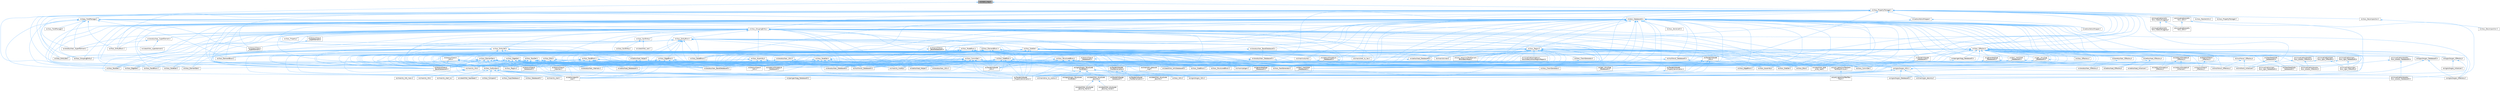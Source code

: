 digraph "src/robin_map.h"
{
 // INTERACTIVE_SVG=YES
 // LATEX_PDF_SIZE
  bgcolor="transparent";
  edge [fontname=Helvetica,fontsize=10,labelfontname=Helvetica,labelfontsize=10];
  node [fontname=Helvetica,fontsize=10,shape=box,height=0.2,width=0.4];
  Node1 [id="Node000001",label="src/robin_map.h",height=0.2,width=0.4,color="gray40", fillcolor="grey60", style="filled", fontcolor="black",tooltip=" "];
  Node1 -> Node2 [id="edge1_Node000001_Node000002",dir="back",color="steelblue1",style="solid",tooltip=" "];
  Node2 [id="Node000002",label="src/Ioss_FieldManager.h",height=0.2,width=0.4,color="grey40", fillcolor="white", style="filled",URL="$Ioss__FieldManager_8h.html",tooltip=" "];
  Node2 -> Node3 [id="edge2_Node000002_Node000003",dir="back",color="steelblue1",style="solid",tooltip=" "];
  Node3 [id="Node000003",label="src/Ioss_CommSet.C",height=0.2,width=0.4,color="grey40", fillcolor="white", style="filled",URL="$Ioss__CommSet_8C.html",tooltip=" "];
  Node2 -> Node4 [id="edge3_Node000002_Node000004",dir="back",color="steelblue1",style="solid",tooltip=" "];
  Node4 [id="Node000004",label="src/Ioss_EdgeSet.C",height=0.2,width=0.4,color="grey40", fillcolor="white", style="filled",URL="$Ioss__EdgeSet_8C.html",tooltip=" "];
  Node2 -> Node5 [id="edge4_Node000002_Node000005",dir="back",color="steelblue1",style="solid",tooltip=" "];
  Node5 [id="Node000005",label="src/Ioss_ElementBlock.C",height=0.2,width=0.4,color="grey40", fillcolor="white", style="filled",URL="$Ioss__ElementBlock_8C.html",tooltip=" "];
  Node2 -> Node6 [id="edge5_Node000002_Node000006",dir="back",color="steelblue1",style="solid",tooltip=" "];
  Node6 [id="Node000006",label="src/Ioss_EntityBlock.C",height=0.2,width=0.4,color="grey40", fillcolor="white", style="filled",URL="$Ioss__EntityBlock_8C.html",tooltip=" "];
  Node2 -> Node7 [id="edge6_Node000002_Node000007",dir="back",color="steelblue1",style="solid",tooltip=" "];
  Node7 [id="Node000007",label="src/Ioss_EntitySet.C",height=0.2,width=0.4,color="grey40", fillcolor="white", style="filled",URL="$Ioss__EntitySet_8C.html",tooltip=" "];
  Node2 -> Node8 [id="edge7_Node000002_Node000008",dir="back",color="steelblue1",style="solid",tooltip=" "];
  Node8 [id="Node000008",label="src/Ioss_FaceSet.C",height=0.2,width=0.4,color="grey40", fillcolor="white", style="filled",URL="$Ioss__FaceSet_8C.html",tooltip=" "];
  Node2 -> Node9 [id="edge8_Node000002_Node000009",dir="back",color="steelblue1",style="solid",tooltip=" "];
  Node9 [id="Node000009",label="src/Ioss_FieldManager.C",height=0.2,width=0.4,color="grey40", fillcolor="white", style="filled",URL="$Ioss__FieldManager_8C.html",tooltip=" "];
  Node2 -> Node10 [id="edge9_Node000002_Node000010",dir="back",color="steelblue1",style="solid",tooltip=" "];
  Node10 [id="Node000010",label="src/Ioss_GroupingEntity.C",height=0.2,width=0.4,color="grey40", fillcolor="white", style="filled",URL="$Ioss__GroupingEntity_8C.html",tooltip=" "];
  Node2 -> Node11 [id="edge10_Node000002_Node000011",dir="back",color="steelblue1",style="solid",tooltip=" "];
  Node11 [id="Node000011",label="src/Ioss_GroupingEntity.h",height=0.2,width=0.4,color="grey40", fillcolor="white", style="filled",URL="$Ioss__GroupingEntity_8h.html",tooltip=" "];
  Node11 -> Node12 [id="edge11_Node000011_Node000012",dir="back",color="steelblue1",style="solid",tooltip=" "];
  Node12 [id="Node000012",label="src/Ioss_Assembly.C",height=0.2,width=0.4,color="grey40", fillcolor="white", style="filled",URL="$Ioss__Assembly_8C.html",tooltip=" "];
  Node11 -> Node13 [id="edge12_Node000011_Node000013",dir="back",color="steelblue1",style="solid",tooltip=" "];
  Node13 [id="Node000013",label="src/Ioss_Assembly.h",height=0.2,width=0.4,color="grey40", fillcolor="white", style="filled",URL="$Ioss__Assembly_8h.html",tooltip=" "];
  Node13 -> Node12 [id="edge13_Node000013_Node000012",dir="back",color="steelblue1",style="solid",tooltip=" "];
  Node13 -> Node14 [id="edge14_Node000013_Node000014",dir="back",color="steelblue1",style="solid",tooltip=" "];
  Node14 [id="Node000014",label="src/Ioss_Region.C",height=0.2,width=0.4,color="grey40", fillcolor="white", style="filled",URL="$Ioss__Region_8C.html",tooltip=" "];
  Node13 -> Node15 [id="edge15_Node000013_Node000015",dir="back",color="steelblue1",style="solid",tooltip=" "];
  Node15 [id="Node000015",label="src/Ioss_SubSystem.h",height=0.2,width=0.4,color="grey40", fillcolor="white", style="filled",URL="$Ioss__SubSystem_8h.html",tooltip=" "];
  Node15 -> Node16 [id="edge16_Node000015_Node000016",dir="back",color="steelblue1",style="solid",tooltip=" "];
  Node16 [id="Node000016",label="src/Ioss_Compare.C",height=0.2,width=0.4,color="grey40", fillcolor="white", style="filled",URL="$Ioss__Compare_8C.html",tooltip=" "];
  Node15 -> Node17 [id="edge17_Node000015_Node000017",dir="back",color="steelblue1",style="solid",tooltip=" "];
  Node17 [id="Node000017",label="src/Ioss_CopyDatabase.C",height=0.2,width=0.4,color="grey40", fillcolor="white", style="filled",URL="$Ioss__CopyDatabase_8C.html",tooltip=" "];
  Node15 -> Node18 [id="edge18_Node000015_Node000018",dir="back",color="steelblue1",style="solid",tooltip=" "];
  Node18 [id="Node000018",label="src/Ioss_DatabaseIO.C",height=0.2,width=0.4,color="grey40", fillcolor="white", style="filled",URL="$Ioss__DatabaseIO_8C.html",tooltip=" "];
  Node15 -> Node19 [id="edge19_Node000015_Node000019",dir="back",color="steelblue1",style="solid",tooltip=" "];
  Node19 [id="Node000019",label="src/Ioss_Utils.C",height=0.2,width=0.4,color="grey40", fillcolor="white", style="filled",URL="$Ioss__Utils_8C.html",tooltip=" "];
  Node15 -> Node20 [id="edge20_Node000015_Node000020",dir="back",color="steelblue1",style="solid",tooltip=" "];
  Node20 [id="Node000020",label="src/adios/utest/Ut\l_ioad.C",height=0.2,width=0.4,color="grey40", fillcolor="white", style="filled",URL="$Ut__ioad_8C.html",tooltip=" "];
  Node15 -> Node21 [id="edge21_Node000015_Node000021",dir="back",color="steelblue1",style="solid",tooltip=" "];
  Node21 [id="Node000021",label="src/cgns/Iocgns_DatabaseIO.C",height=0.2,width=0.4,color="grey40", fillcolor="white", style="filled",URL="$Iocgns__DatabaseIO_8C.html",tooltip=" "];
  Node15 -> Node22 [id="edge22_Node000015_Node000022",dir="back",color="steelblue1",style="solid",tooltip=" "];
  Node22 [id="Node000022",label="src/faodel/Iofaodel\l_DatabaseIO.C",height=0.2,width=0.4,color="grey40", fillcolor="white", style="filled",URL="$Iofaodel__DatabaseIO_8C.html",tooltip=" "];
  Node15 -> Node23 [id="edge23_Node000015_Node000023",dir="back",color="steelblue1",style="solid",tooltip=" "];
  Node23 [id="Node000023",label="src/main/io_shell.C",height=0.2,width=0.4,color="grey40", fillcolor="white", style="filled",URL="$io__shell_8C.html",tooltip=" "];
  Node15 -> Node24 [id="edge24_Node000015_Node000024",dir="back",color="steelblue1",style="solid",tooltip=" "];
  Node24 [id="Node000024",label="src/main/io_shell_ts.C",height=0.2,width=0.4,color="grey40", fillcolor="white", style="filled",URL="$io__shell__ts_8C.html",tooltip=" "];
  Node15 -> Node25 [id="edge25_Node000015_Node000025",dir="back",color="steelblue1",style="solid",tooltip=" "];
  Node25 [id="Node000025",label="src/main/struc_to_unstruc.C",height=0.2,width=0.4,color="grey40", fillcolor="white", style="filled",URL="$struc__to__unstruc_8C.html",tooltip=" "];
  Node15 -> Node26 [id="edge26_Node000015_Node000026",dir="back",color="steelblue1",style="solid",tooltip=" "];
  Node26 [id="Node000026",label="src/pamgen/Iopg_DatabaseIO.C",height=0.2,width=0.4,color="grey40", fillcolor="white", style="filled",URL="$Iopg__DatabaseIO_8C.html",tooltip=" "];
  Node15 -> Node27 [id="edge27_Node000015_Node000027",dir="back",color="steelblue1",style="solid",tooltip=" "];
  Node27 [id="Node000027",label="src/utest/Utst_heartbeat.C",height=0.2,width=0.4,color="grey40", fillcolor="white", style="filled",URL="$Utst__heartbeat_8C.html",tooltip=" "];
  Node15 -> Node28 [id="edge28_Node000015_Node000028",dir="back",color="steelblue1",style="solid",tooltip=" "];
  Node28 [id="Node000028",label="src/visualization/exodus\l/Iovs_exodus_DatabaseIO.C",height=0.2,width=0.4,color="grey40", fillcolor="white", style="filled",URL="$Iovs__exodus__DatabaseIO_8C.html",tooltip=" "];
  Node13 -> Node29 [id="edge29_Node000013_Node000029",dir="back",color="steelblue1",style="solid",tooltip=" "];
  Node29 [id="Node000029",label="src/catalyst/Iocatalyst\l_DatabaseIO.C",height=0.2,width=0.4,color="grey40", fillcolor="white", style="filled",URL="$Iocatalyst__DatabaseIO_8C.html",tooltip=" "];
  Node13 -> Node30 [id="edge30_Node000013_Node000030",dir="back",color="steelblue1",style="solid",tooltip=" "];
  Node30 [id="Node000030",label="src/cgns/Iocgns_Utils.C",height=0.2,width=0.4,color="grey40", fillcolor="white", style="filled",URL="$Iocgns__Utils_8C.html",tooltip=" "];
  Node13 -> Node31 [id="edge31_Node000013_Node000031",dir="back",color="steelblue1",style="solid",tooltip=" "];
  Node31 [id="Node000031",label="src/exodus/Ioex_BaseDatabaseIO.C",height=0.2,width=0.4,color="grey40", fillcolor="white", style="filled",URL="$Ioex__BaseDatabaseIO_8C.html",tooltip=" "];
  Node13 -> Node32 [id="edge32_Node000013_Node000032",dir="back",color="steelblue1",style="solid",tooltip=" "];
  Node32 [id="Node000032",label="src/exodus/Ioex_DatabaseIO.C",height=0.2,width=0.4,color="grey40", fillcolor="white", style="filled",URL="$Ioex__DatabaseIO_8C.html",tooltip=" "];
  Node13 -> Node33 [id="edge33_Node000013_Node000033",dir="back",color="steelblue1",style="solid",tooltip=" "];
  Node33 [id="Node000033",label="src/exodus/Ioex_Internals.C",height=0.2,width=0.4,color="grey40", fillcolor="white", style="filled",URL="$Ioex__Internals_8C.html",tooltip=" "];
  Node13 -> Node34 [id="edge34_Node000013_Node000034",dir="back",color="steelblue1",style="solid",tooltip=" "];
  Node34 [id="Node000034",label="src/exodus/Ioex_Utils.C",height=0.2,width=0.4,color="grey40", fillcolor="white", style="filled",URL="$Ioex__Utils_8C.html",tooltip=" "];
  Node13 -> Node35 [id="edge35_Node000013_Node000035",dir="back",color="steelblue1",style="solid",tooltip=" "];
  Node35 [id="Node000035",label="src/exonull/Ioexnl\l_BaseDatabaseIO.C",height=0.2,width=0.4,color="grey40", fillcolor="white", style="filled",URL="$Ioexnl__BaseDatabaseIO_8C.html",tooltip=" "];
  Node13 -> Node36 [id="edge36_Node000013_Node000036",dir="back",color="steelblue1",style="solid",tooltip=" "];
  Node36 [id="Node000036",label="src/exonull/Ioexnl\l_DatabaseIO.C",height=0.2,width=0.4,color="grey40", fillcolor="white", style="filled",URL="$Ioexnl__DatabaseIO_8C.html",tooltip=" "];
  Node13 -> Node37 [id="edge37_Node000013_Node000037",dir="back",color="steelblue1",style="solid",tooltip=" "];
  Node37 [id="Node000037",label="src/exonull/Ioexnl\l_Internals.C",height=0.2,width=0.4,color="grey40", fillcolor="white", style="filled",URL="$Ioexnl__Internals_8C.html",tooltip=" "];
  Node13 -> Node38 [id="edge38_Node000013_Node000038",dir="back",color="steelblue1",style="solid",tooltip=" "];
  Node38 [id="Node000038",label="src/exonull/Ioexnl\l_Utils.C",height=0.2,width=0.4,color="grey40", fillcolor="white", style="filled",URL="$Ioexnl__Utils_8C.html",tooltip=" "];
  Node13 -> Node39 [id="edge39_Node000013_Node000039",dir="back",color="steelblue1",style="solid",tooltip=" "];
  Node39 [id="Node000039",label="src/main/io_info.h",height=0.2,width=0.4,color="grey40", fillcolor="white", style="filled",URL="$io__info_8h.html",tooltip=" "];
  Node39 -> Node40 [id="edge40_Node000039_Node000040",dir="back",color="steelblue1",style="solid",tooltip=" "];
  Node40 [id="Node000040",label="src/main/io_info.C",height=0.2,width=0.4,color="grey40", fillcolor="white", style="filled",URL="$io__info_8C.html",tooltip=" "];
  Node39 -> Node41 [id="edge41_Node000039_Node000041",dir="back",color="steelblue1",style="solid",tooltip=" "];
  Node41 [id="Node000041",label="src/main/io_info_main.C",height=0.2,width=0.4,color="grey40", fillcolor="white", style="filled",URL="$io__info__main_8C.html",tooltip=" "];
  Node13 -> Node42 [id="edge42_Node000013_Node000042",dir="back",color="steelblue1",style="solid",tooltip=" "];
  Node42 [id="Node000042",label="src/main/io_modify.C",height=0.2,width=0.4,color="grey40", fillcolor="white", style="filled",URL="$io__modify_8C.html",tooltip=" "];
  Node13 -> Node43 [id="edge43_Node000013_Node000043",dir="back",color="steelblue1",style="solid",tooltip=" "];
  Node43 [id="Node000043",label="src/null/Ionull_DatabaseIO.C",height=0.2,width=0.4,color="grey40", fillcolor="white", style="filled",URL="$Ionull__DatabaseIO_8C.html",tooltip=" "];
  Node13 -> Node44 [id="edge44_Node000013_Node000044",dir="back",color="steelblue1",style="solid",tooltip=" "];
  Node44 [id="Node000044",label="src/text_mesh/Iotm\l_DatabaseIO.C",height=0.2,width=0.4,color="grey40", fillcolor="white", style="filled",URL="$Iotm__DatabaseIO_8C.html",tooltip=" "];
  Node13 -> Node45 [id="edge45_Node000013_Node000045",dir="back",color="steelblue1",style="solid",tooltip=" "];
  Node45 [id="Node000045",label="src/unit_tests/UnitTestIotm\lTextMeshFixture.h",height=0.2,width=0.4,color="grey40", fillcolor="white", style="filled",URL="$UnitTestIotmTextMeshFixture_8h.html",tooltip=" "];
  Node45 -> Node46 [id="edge46_Node000045_Node000046",dir="back",color="steelblue1",style="solid",tooltip=" "];
  Node46 [id="Node000046",label="src/unit_tests/UnitTestText\lMesh.C",height=0.2,width=0.4,color="grey40", fillcolor="white", style="filled",URL="$UnitTestTextMesh_8C.html",tooltip=" "];
  Node11 -> Node47 [id="edge47_Node000011_Node000047",dir="back",color="steelblue1",style="solid",tooltip=" "];
  Node47 [id="Node000047",label="src/Ioss_Blob.C",height=0.2,width=0.4,color="grey40", fillcolor="white", style="filled",URL="$Ioss__Blob_8C.html",tooltip=" "];
  Node11 -> Node48 [id="edge48_Node000011_Node000048",dir="back",color="steelblue1",style="solid",tooltip=" "];
  Node48 [id="Node000048",label="src/Ioss_Blob.h",height=0.2,width=0.4,color="grey40", fillcolor="white", style="filled",URL="$Ioss__Blob_8h.html",tooltip=" "];
  Node48 -> Node47 [id="edge49_Node000048_Node000047",dir="back",color="steelblue1",style="solid",tooltip=" "];
  Node48 -> Node14 [id="edge50_Node000048_Node000014",dir="back",color="steelblue1",style="solid",tooltip=" "];
  Node48 -> Node15 [id="edge51_Node000048_Node000015",dir="back",color="steelblue1",style="solid",tooltip=" "];
  Node48 -> Node31 [id="edge52_Node000048_Node000031",dir="back",color="steelblue1",style="solid",tooltip=" "];
  Node48 -> Node32 [id="edge53_Node000048_Node000032",dir="back",color="steelblue1",style="solid",tooltip=" "];
  Node48 -> Node33 [id="edge54_Node000048_Node000033",dir="back",color="steelblue1",style="solid",tooltip=" "];
  Node48 -> Node35 [id="edge55_Node000048_Node000035",dir="back",color="steelblue1",style="solid",tooltip=" "];
  Node48 -> Node36 [id="edge56_Node000048_Node000036",dir="back",color="steelblue1",style="solid",tooltip=" "];
  Node48 -> Node37 [id="edge57_Node000048_Node000037",dir="back",color="steelblue1",style="solid",tooltip=" "];
  Node48 -> Node39 [id="edge58_Node000048_Node000039",dir="back",color="steelblue1",style="solid",tooltip=" "];
  Node48 -> Node42 [id="edge59_Node000048_Node000042",dir="back",color="steelblue1",style="solid",tooltip=" "];
  Node48 -> Node43 [id="edge60_Node000048_Node000043",dir="back",color="steelblue1",style="solid",tooltip=" "];
  Node48 -> Node49 [id="edge61_Node000048_Node000049",dir="back",color="steelblue1",style="solid",tooltip=" "];
  Node49 [id="Node000049",label="src/utest/Utst_blob\l_write_read.C",height=0.2,width=0.4,color="grey40", fillcolor="white", style="filled",URL="$Utst__blob__write__read_8C.html",tooltip=" "];
  Node11 -> Node3 [id="edge62_Node000011_Node000003",dir="back",color="steelblue1",style="solid",tooltip=" "];
  Node11 -> Node50 [id="edge63_Node000011_Node000050",dir="back",color="steelblue1",style="solid",tooltip=" "];
  Node50 [id="Node000050",label="src/Ioss_CommSet.h",height=0.2,width=0.4,color="grey40", fillcolor="white", style="filled",URL="$Ioss__CommSet_8h.html",tooltip=" "];
  Node50 -> Node3 [id="edge64_Node000050_Node000003",dir="back",color="steelblue1",style="solid",tooltip=" "];
  Node50 -> Node51 [id="edge65_Node000050_Node000051",dir="back",color="steelblue1",style="solid",tooltip=" "];
  Node51 [id="Node000051",label="src/Ioss_FaceGenerator.C",height=0.2,width=0.4,color="grey40", fillcolor="white", style="filled",URL="$Ioss__FaceGenerator_8C.html",tooltip=" "];
  Node50 -> Node14 [id="edge66_Node000050_Node000014",dir="back",color="steelblue1",style="solid",tooltip=" "];
  Node50 -> Node15 [id="edge67_Node000050_Node000015",dir="back",color="steelblue1",style="solid",tooltip=" "];
  Node50 -> Node52 [id="edge68_Node000050_Node000052",dir="back",color="steelblue1",style="solid",tooltip=" "];
  Node52 [id="Node000052",label="src/adios/Ioad_DatabaseIO.C",height=0.2,width=0.4,color="grey40", fillcolor="white", style="filled",URL="$Ioad__DatabaseIO_8C.html",tooltip=" "];
  Node50 -> Node20 [id="edge69_Node000050_Node000020",dir="back",color="steelblue1",style="solid",tooltip=" "];
  Node50 -> Node29 [id="edge70_Node000050_Node000029",dir="back",color="steelblue1",style="solid",tooltip=" "];
  Node50 -> Node31 [id="edge71_Node000050_Node000031",dir="back",color="steelblue1",style="solid",tooltip=" "];
  Node50 -> Node32 [id="edge72_Node000050_Node000032",dir="back",color="steelblue1",style="solid",tooltip=" "];
  Node50 -> Node35 [id="edge73_Node000050_Node000035",dir="back",color="steelblue1",style="solid",tooltip=" "];
  Node50 -> Node36 [id="edge74_Node000050_Node000036",dir="back",color="steelblue1",style="solid",tooltip=" "];
  Node50 -> Node22 [id="edge75_Node000050_Node000022",dir="back",color="steelblue1",style="solid",tooltip=" "];
  Node50 -> Node53 [id="edge76_Node000050_Node000053",dir="back",color="steelblue1",style="solid",tooltip=" "];
  Node53 [id="Node000053",label="src/faodel/Iofaodel\l_FieldSerialization.h",height=0.2,width=0.4,color="grey40", fillcolor="white", style="filled",URL="$Iofaodel__FieldSerialization_8h.html",tooltip=" "];
  Node53 -> Node22 [id="edge77_Node000053_Node000022",dir="back",color="steelblue1",style="solid",tooltip=" "];
  Node53 -> Node54 [id="edge78_Node000053_Node000054",dir="back",color="steelblue1",style="solid",tooltip=" "];
  Node54 [id="Node000054",label="src/faodel/Iofaodel\l_FieldSerialization.C",height=0.2,width=0.4,color="grey40", fillcolor="white", style="filled",URL="$Iofaodel__FieldSerialization_8C.html",tooltip=" "];
  Node50 -> Node55 [id="edge79_Node000050_Node000055",dir="back",color="steelblue1",style="solid",tooltip=" "];
  Node55 [id="Node000055",label="src/faodel/Iofaodel\l_PropertySerialization.C",height=0.2,width=0.4,color="grey40", fillcolor="white", style="filled",URL="$Iofaodel__PropertySerialization_8C.html",tooltip=" "];
  Node50 -> Node56 [id="edge80_Node000050_Node000056",dir="back",color="steelblue1",style="solid",tooltip=" "];
  Node56 [id="Node000056",label="src/faodel/Iofaodel\l_Utils.C",height=0.2,width=0.4,color="grey40", fillcolor="white", style="filled",URL="$Iofaodel__Utils_8C.html",tooltip=" "];
  Node50 -> Node57 [id="edge81_Node000050_Node000057",dir="back",color="steelblue1",style="solid",tooltip=" "];
  Node57 [id="Node000057",label="src/gen_struc/Iogs\l_DatabaseIO.C",height=0.2,width=0.4,color="grey40", fillcolor="white", style="filled",URL="$Iogs__DatabaseIO_8C.html",tooltip=" "];
  Node50 -> Node58 [id="edge82_Node000050_Node000058",dir="back",color="steelblue1",style="solid",tooltip=" "];
  Node58 [id="Node000058",label="src/generated/Iogn\l_DatabaseIO.C",height=0.2,width=0.4,color="grey40", fillcolor="white", style="filled",URL="$Iogn__DatabaseIO_8C.html",tooltip=" "];
  Node50 -> Node59 [id="edge83_Node000050_Node000059",dir="back",color="steelblue1",style="solid",tooltip=" "];
  Node59 [id="Node000059",label="src/main/cth_pressure\l_map.C",height=0.2,width=0.4,color="grey40", fillcolor="white", style="filled",URL="$cth__pressure__map_8C.html",tooltip=" "];
  Node50 -> Node39 [id="edge84_Node000050_Node000039",dir="back",color="steelblue1",style="solid",tooltip=" "];
  Node50 -> Node42 [id="edge85_Node000050_Node000042",dir="back",color="steelblue1",style="solid",tooltip=" "];
  Node50 -> Node43 [id="edge86_Node000050_Node000043",dir="back",color="steelblue1",style="solid",tooltip=" "];
  Node50 -> Node44 [id="edge87_Node000050_Node000044",dir="back",color="steelblue1",style="solid",tooltip=" "];
  Node50 -> Node45 [id="edge88_Node000050_Node000045",dir="back",color="steelblue1",style="solid",tooltip=" "];
  Node11 -> Node4 [id="edge89_Node000011_Node000004",dir="back",color="steelblue1",style="solid",tooltip=" "];
  Node11 -> Node60 [id="edge90_Node000011_Node000060",dir="back",color="steelblue1",style="solid",tooltip=" "];
  Node60 [id="Node000060",label="src/Ioss_ElementSet.C",height=0.2,width=0.4,color="grey40", fillcolor="white", style="filled",URL="$Ioss__ElementSet_8C.html",tooltip=" "];
  Node11 -> Node6 [id="edge91_Node000011_Node000006",dir="back",color="steelblue1",style="solid",tooltip=" "];
  Node11 -> Node61 [id="edge92_Node000011_Node000061",dir="back",color="steelblue1",style="solid",tooltip=" "];
  Node61 [id="Node000061",label="src/Ioss_EntityBlock.h",height=0.2,width=0.4,color="grey40", fillcolor="white", style="filled",URL="$Ioss__EntityBlock_8h.html",tooltip=" "];
  Node61 -> Node62 [id="edge93_Node000061_Node000062",dir="back",color="steelblue1",style="solid",tooltip=" "];
  Node62 [id="Node000062",label="src/Ioss_EdgeBlock.C",height=0.2,width=0.4,color="grey40", fillcolor="white", style="filled",URL="$Ioss__EdgeBlock_8C.html",tooltip=" "];
  Node61 -> Node63 [id="edge94_Node000061_Node000063",dir="back",color="steelblue1",style="solid",tooltip=" "];
  Node63 [id="Node000063",label="src/Ioss_EdgeBlock.h",height=0.2,width=0.4,color="grey40", fillcolor="white", style="filled",URL="$Ioss__EdgeBlock_8h.html",tooltip=" "];
  Node63 -> Node62 [id="edge95_Node000063_Node000062",dir="back",color="steelblue1",style="solid",tooltip=" "];
  Node63 -> Node14 [id="edge96_Node000063_Node000014",dir="back",color="steelblue1",style="solid",tooltip=" "];
  Node63 -> Node15 [id="edge97_Node000063_Node000015",dir="back",color="steelblue1",style="solid",tooltip=" "];
  Node63 -> Node52 [id="edge98_Node000063_Node000052",dir="back",color="steelblue1",style="solid",tooltip=" "];
  Node63 -> Node20 [id="edge99_Node000063_Node000020",dir="back",color="steelblue1",style="solid",tooltip=" "];
  Node63 -> Node29 [id="edge100_Node000063_Node000029",dir="back",color="steelblue1",style="solid",tooltip=" "];
  Node63 -> Node31 [id="edge101_Node000063_Node000031",dir="back",color="steelblue1",style="solid",tooltip=" "];
  Node63 -> Node32 [id="edge102_Node000063_Node000032",dir="back",color="steelblue1",style="solid",tooltip=" "];
  Node63 -> Node33 [id="edge103_Node000063_Node000033",dir="back",color="steelblue1",style="solid",tooltip=" "];
  Node63 -> Node35 [id="edge104_Node000063_Node000035",dir="back",color="steelblue1",style="solid",tooltip=" "];
  Node63 -> Node36 [id="edge105_Node000063_Node000036",dir="back",color="steelblue1",style="solid",tooltip=" "];
  Node63 -> Node37 [id="edge106_Node000063_Node000037",dir="back",color="steelblue1",style="solid",tooltip=" "];
  Node63 -> Node53 [id="edge107_Node000063_Node000053",dir="back",color="steelblue1",style="solid",tooltip=" "];
  Node63 -> Node55 [id="edge108_Node000063_Node000055",dir="back",color="steelblue1",style="solid",tooltip=" "];
  Node63 -> Node56 [id="edge109_Node000063_Node000056",dir="back",color="steelblue1",style="solid",tooltip=" "];
  Node63 -> Node39 [id="edge110_Node000063_Node000039",dir="back",color="steelblue1",style="solid",tooltip=" "];
  Node63 -> Node42 [id="edge111_Node000063_Node000042",dir="back",color="steelblue1",style="solid",tooltip=" "];
  Node63 -> Node43 [id="edge112_Node000063_Node000043",dir="back",color="steelblue1",style="solid",tooltip=" "];
  Node61 -> Node5 [id="edge113_Node000061_Node000005",dir="back",color="steelblue1",style="solid",tooltip=" "];
  Node61 -> Node64 [id="edge114_Node000061_Node000064",dir="back",color="steelblue1",style="solid",tooltip=" "];
  Node64 [id="Node000064",label="src/Ioss_ElementBlock.h",height=0.2,width=0.4,color="grey40", fillcolor="white", style="filled",URL="$Ioss__ElementBlock_8h.html",tooltip=" "];
  Node64 -> Node65 [id="edge115_Node000064_Node000065",dir="back",color="steelblue1",style="solid",tooltip=" "];
  Node65 [id="Node000065",label="src/Ioss_ChainGenerator.C",height=0.2,width=0.4,color="grey40", fillcolor="white", style="filled",URL="$Ioss__ChainGenerator_8C.html",tooltip=" "];
  Node64 -> Node5 [id="edge116_Node000064_Node000005",dir="back",color="steelblue1",style="solid",tooltip=" "];
  Node64 -> Node51 [id="edge117_Node000064_Node000051",dir="back",color="steelblue1",style="solid",tooltip=" "];
  Node64 -> Node14 [id="edge118_Node000064_Node000014",dir="back",color="steelblue1",style="solid",tooltip=" "];
  Node64 -> Node66 [id="edge119_Node000064_Node000066",dir="back",color="steelblue1",style="solid",tooltip=" "];
  Node66 [id="Node000066",label="src/Ioss_SideBlock.C",height=0.2,width=0.4,color="grey40", fillcolor="white", style="filled",URL="$Ioss__SideBlock_8C.html",tooltip=" "];
  Node64 -> Node67 [id="edge120_Node000064_Node000067",dir="back",color="steelblue1",style="solid",tooltip=" "];
  Node67 [id="Node000067",label="src/Ioss_SideBlock.h",height=0.2,width=0.4,color="grey40", fillcolor="white", style="filled",URL="$Ioss__SideBlock_8h.html",tooltip=" "];
  Node67 -> Node65 [id="edge121_Node000067_Node000065",dir="back",color="steelblue1",style="solid",tooltip=" "];
  Node67 -> Node14 [id="edge122_Node000067_Node000014",dir="back",color="steelblue1",style="solid",tooltip=" "];
  Node67 -> Node66 [id="edge123_Node000067_Node000066",dir="back",color="steelblue1",style="solid",tooltip=" "];
  Node67 -> Node68 [id="edge124_Node000067_Node000068",dir="back",color="steelblue1",style="solid",tooltip=" "];
  Node68 [id="Node000068",label="src/Ioss_SideSet.C",height=0.2,width=0.4,color="grey40", fillcolor="white", style="filled",URL="$Ioss__SideSet_8C.html",tooltip=" "];
  Node67 -> Node15 [id="edge125_Node000067_Node000015",dir="back",color="steelblue1",style="solid",tooltip=" "];
  Node67 -> Node52 [id="edge126_Node000067_Node000052",dir="back",color="steelblue1",style="solid",tooltip=" "];
  Node67 -> Node69 [id="edge127_Node000067_Node000069",dir="back",color="steelblue1",style="solid",tooltip=" "];
  Node69 [id="Node000069",label="src/adios/Ioad_Helper.C",height=0.2,width=0.4,color="grey40", fillcolor="white", style="filled",URL="$Ioad__Helper_8C.html",tooltip=" "];
  Node67 -> Node20 [id="edge128_Node000067_Node000020",dir="back",color="steelblue1",style="solid",tooltip=" "];
  Node67 -> Node29 [id="edge129_Node000067_Node000029",dir="back",color="steelblue1",style="solid",tooltip=" "];
  Node67 -> Node70 [id="edge130_Node000067_Node000070",dir="back",color="steelblue1",style="solid",tooltip=" "];
  Node70 [id="Node000070",label="src/cgns/Iocgns_Utils.h",height=0.2,width=0.4,color="grey40", fillcolor="white", style="filled",URL="$Iocgns__Utils_8h.html",tooltip=" "];
  Node70 -> Node21 [id="edge131_Node000070_Node000021",dir="back",color="steelblue1",style="solid",tooltip=" "];
  Node70 -> Node71 [id="edge132_Node000070_Node000071",dir="back",color="steelblue1",style="solid",tooltip=" "];
  Node71 [id="Node000071",label="src/cgns/Iocgns_IOFactory.C",height=0.2,width=0.4,color="grey40", fillcolor="white", style="filled",URL="$Iocgns__IOFactory_8C.html",tooltip=" "];
  Node70 -> Node30 [id="edge133_Node000070_Node000030",dir="back",color="steelblue1",style="solid",tooltip=" "];
  Node70 -> Node72 [id="edge134_Node000070_Node000072",dir="back",color="steelblue1",style="solid",tooltip=" "];
  Node72 [id="Node000072",label="src/main/cgns_decomp.C",height=0.2,width=0.4,color="grey40", fillcolor="white", style="filled",URL="$cgns__decomp_8C.html",tooltip=" "];
  Node70 -> Node25 [id="edge135_Node000070_Node000025",dir="back",color="steelblue1",style="solid",tooltip=" "];
  Node70 -> Node73 [id="edge136_Node000070_Node000073",dir="back",color="steelblue1",style="solid",tooltip=" "];
  Node73 [id="Node000073",label="src/utest/Utst_structured\l_decomp.C",height=0.2,width=0.4,color="grey40", fillcolor="white", style="filled",URL="$Utst__structured__decomp_8C.html",tooltip=" "];
  Node67 -> Node31 [id="edge137_Node000067_Node000031",dir="back",color="steelblue1",style="solid",tooltip=" "];
  Node67 -> Node32 [id="edge138_Node000067_Node000032",dir="back",color="steelblue1",style="solid",tooltip=" "];
  Node67 -> Node33 [id="edge139_Node000067_Node000033",dir="back",color="steelblue1",style="solid",tooltip=" "];
  Node67 -> Node35 [id="edge140_Node000067_Node000035",dir="back",color="steelblue1",style="solid",tooltip=" "];
  Node67 -> Node36 [id="edge141_Node000067_Node000036",dir="back",color="steelblue1",style="solid",tooltip=" "];
  Node67 -> Node37 [id="edge142_Node000067_Node000037",dir="back",color="steelblue1",style="solid",tooltip=" "];
  Node67 -> Node22 [id="edge143_Node000067_Node000022",dir="back",color="steelblue1",style="solid",tooltip=" "];
  Node67 -> Node53 [id="edge144_Node000067_Node000053",dir="back",color="steelblue1",style="solid",tooltip=" "];
  Node67 -> Node55 [id="edge145_Node000067_Node000055",dir="back",color="steelblue1",style="solid",tooltip=" "];
  Node67 -> Node56 [id="edge146_Node000067_Node000056",dir="back",color="steelblue1",style="solid",tooltip=" "];
  Node67 -> Node57 [id="edge147_Node000067_Node000057",dir="back",color="steelblue1",style="solid",tooltip=" "];
  Node67 -> Node58 [id="edge148_Node000067_Node000058",dir="back",color="steelblue1",style="solid",tooltip=" "];
  Node67 -> Node59 [id="edge149_Node000067_Node000059",dir="back",color="steelblue1",style="solid",tooltip=" "];
  Node67 -> Node39 [id="edge150_Node000067_Node000039",dir="back",color="steelblue1",style="solid",tooltip=" "];
  Node67 -> Node42 [id="edge151_Node000067_Node000042",dir="back",color="steelblue1",style="solid",tooltip=" "];
  Node67 -> Node43 [id="edge152_Node000067_Node000043",dir="back",color="steelblue1",style="solid",tooltip=" "];
  Node67 -> Node44 [id="edge153_Node000067_Node000044",dir="back",color="steelblue1",style="solid",tooltip=" "];
  Node67 -> Node45 [id="edge154_Node000067_Node000045",dir="back",color="steelblue1",style="solid",tooltip=" "];
  Node67 -> Node74 [id="edge155_Node000067_Node000074",dir="back",color="steelblue1",style="solid",tooltip=" "];
  Node74 [id="Node000074",label="src/utest/Utst_IofxDatabaseIO.C",height=0.2,width=0.4,color="grey40", fillcolor="white", style="filled",URL="$Utst__IofxDatabaseIO_8C.html",tooltip=" "];
  Node64 -> Node15 [id="edge156_Node000064_Node000015",dir="back",color="steelblue1",style="solid",tooltip=" "];
  Node64 -> Node52 [id="edge157_Node000064_Node000052",dir="back",color="steelblue1",style="solid",tooltip=" "];
  Node64 -> Node20 [id="edge158_Node000064_Node000020",dir="back",color="steelblue1",style="solid",tooltip=" "];
  Node64 -> Node29 [id="edge159_Node000064_Node000029",dir="back",color="steelblue1",style="solid",tooltip=" "];
  Node64 -> Node31 [id="edge160_Node000064_Node000031",dir="back",color="steelblue1",style="solid",tooltip=" "];
  Node64 -> Node32 [id="edge161_Node000064_Node000032",dir="back",color="steelblue1",style="solid",tooltip=" "];
  Node64 -> Node33 [id="edge162_Node000064_Node000033",dir="back",color="steelblue1",style="solid",tooltip=" "];
  Node64 -> Node75 [id="edge163_Node000064_Node000075",dir="back",color="steelblue1",style="solid",tooltip=" "];
  Node75 [id="Node000075",label="src/exodus/Ioex_Utils.h",height=0.2,width=0.4,color="grey40", fillcolor="white", style="filled",URL="$Ioex__Utils_8h.html",tooltip=" "];
  Node75 -> Node31 [id="edge164_Node000075_Node000031",dir="back",color="steelblue1",style="solid",tooltip=" "];
  Node75 -> Node32 [id="edge165_Node000075_Node000032",dir="back",color="steelblue1",style="solid",tooltip=" "];
  Node75 -> Node33 [id="edge166_Node000075_Node000033",dir="back",color="steelblue1",style="solid",tooltip=" "];
  Node75 -> Node34 [id="edge167_Node000075_Node000034",dir="back",color="steelblue1",style="solid",tooltip=" "];
  Node64 -> Node35 [id="edge168_Node000064_Node000035",dir="back",color="steelblue1",style="solid",tooltip=" "];
  Node64 -> Node36 [id="edge169_Node000064_Node000036",dir="back",color="steelblue1",style="solid",tooltip=" "];
  Node64 -> Node37 [id="edge170_Node000064_Node000037",dir="back",color="steelblue1",style="solid",tooltip=" "];
  Node64 -> Node76 [id="edge171_Node000064_Node000076",dir="back",color="steelblue1",style="solid",tooltip=" "];
  Node76 [id="Node000076",label="src/exonull/Ioexnl\l_Utils.h",height=0.2,width=0.4,color="grey40", fillcolor="white", style="filled",URL="$Ioexnl__Utils_8h.html",tooltip=" "];
  Node76 -> Node35 [id="edge172_Node000076_Node000035",dir="back",color="steelblue1",style="solid",tooltip=" "];
  Node76 -> Node36 [id="edge173_Node000076_Node000036",dir="back",color="steelblue1",style="solid",tooltip=" "];
  Node76 -> Node37 [id="edge174_Node000076_Node000037",dir="back",color="steelblue1",style="solid",tooltip=" "];
  Node76 -> Node38 [id="edge175_Node000076_Node000038",dir="back",color="steelblue1",style="solid",tooltip=" "];
  Node64 -> Node22 [id="edge176_Node000064_Node000022",dir="back",color="steelblue1",style="solid",tooltip=" "];
  Node64 -> Node53 [id="edge177_Node000064_Node000053",dir="back",color="steelblue1",style="solid",tooltip=" "];
  Node64 -> Node55 [id="edge178_Node000064_Node000055",dir="back",color="steelblue1",style="solid",tooltip=" "];
  Node64 -> Node56 [id="edge179_Node000064_Node000056",dir="back",color="steelblue1",style="solid",tooltip=" "];
  Node64 -> Node57 [id="edge180_Node000064_Node000057",dir="back",color="steelblue1",style="solid",tooltip=" "];
  Node64 -> Node58 [id="edge181_Node000064_Node000058",dir="back",color="steelblue1",style="solid",tooltip=" "];
  Node64 -> Node59 [id="edge182_Node000064_Node000059",dir="back",color="steelblue1",style="solid",tooltip=" "];
  Node64 -> Node39 [id="edge183_Node000064_Node000039",dir="back",color="steelblue1",style="solid",tooltip=" "];
  Node64 -> Node42 [id="edge184_Node000064_Node000042",dir="back",color="steelblue1",style="solid",tooltip=" "];
  Node64 -> Node77 [id="edge185_Node000064_Node000077",dir="back",color="steelblue1",style="solid",tooltip=" "];
  Node77 [id="Node000077",label="src/main/shell_to_hex.C",height=0.2,width=0.4,color="grey40", fillcolor="white", style="filled",URL="$shell__to__hex_8C.html",tooltip=" "];
  Node64 -> Node78 [id="edge186_Node000064_Node000078",dir="back",color="steelblue1",style="solid",tooltip=" "];
  Node78 [id="Node000078",label="src/main/skinner.C",height=0.2,width=0.4,color="grey40", fillcolor="white", style="filled",URL="$skinner_8C.html",tooltip=" "];
  Node64 -> Node79 [id="edge187_Node000064_Node000079",dir="back",color="steelblue1",style="solid",tooltip=" "];
  Node79 [id="Node000079",label="src/main/sphgen.C",height=0.2,width=0.4,color="grey40", fillcolor="white", style="filled",URL="$sphgen_8C.html",tooltip=" "];
  Node64 -> Node80 [id="edge188_Node000064_Node000080",dir="back",color="steelblue1",style="solid",tooltip=" "];
  Node80 [id="Node000080",label="src/main/volume.C",height=0.2,width=0.4,color="grey40", fillcolor="white", style="filled",URL="$volume_8C.html",tooltip=" "];
  Node64 -> Node43 [id="edge189_Node000064_Node000043",dir="back",color="steelblue1",style="solid",tooltip=" "];
  Node64 -> Node44 [id="edge190_Node000064_Node000044",dir="back",color="steelblue1",style="solid",tooltip=" "];
  Node64 -> Node81 [id="edge191_Node000064_Node000081",dir="back",color="steelblue1",style="solid",tooltip=" "];
  Node81 [id="Node000081",label="src/unit_tests/UnitTestElement\lBlockBatchRead.C",height=0.2,width=0.4,color="grey40", fillcolor="white", style="filled",URL="$UnitTestElementBlockBatchRead_8C.html",tooltip=" "];
  Node64 -> Node45 [id="edge192_Node000064_Node000045",dir="back",color="steelblue1",style="solid",tooltip=" "];
  Node64 -> Node74 [id="edge193_Node000064_Node000074",dir="back",color="steelblue1",style="solid",tooltip=" "];
  Node61 -> Node6 [id="edge194_Node000061_Node000006",dir="back",color="steelblue1",style="solid",tooltip=" "];
  Node61 -> Node82 [id="edge195_Node000061_Node000082",dir="back",color="steelblue1",style="solid",tooltip=" "];
  Node82 [id="Node000082",label="src/Ioss_FaceBlock.C",height=0.2,width=0.4,color="grey40", fillcolor="white", style="filled",URL="$Ioss__FaceBlock_8C.html",tooltip=" "];
  Node61 -> Node83 [id="edge196_Node000061_Node000083",dir="back",color="steelblue1",style="solid",tooltip=" "];
  Node83 [id="Node000083",label="src/Ioss_FaceBlock.h",height=0.2,width=0.4,color="grey40", fillcolor="white", style="filled",URL="$Ioss__FaceBlock_8h.html",tooltip=" "];
  Node83 -> Node82 [id="edge197_Node000083_Node000082",dir="back",color="steelblue1",style="solid",tooltip=" "];
  Node83 -> Node14 [id="edge198_Node000083_Node000014",dir="back",color="steelblue1",style="solid",tooltip=" "];
  Node83 -> Node15 [id="edge199_Node000083_Node000015",dir="back",color="steelblue1",style="solid",tooltip=" "];
  Node83 -> Node52 [id="edge200_Node000083_Node000052",dir="back",color="steelblue1",style="solid",tooltip=" "];
  Node83 -> Node20 [id="edge201_Node000083_Node000020",dir="back",color="steelblue1",style="solid",tooltip=" "];
  Node83 -> Node29 [id="edge202_Node000083_Node000029",dir="back",color="steelblue1",style="solid",tooltip=" "];
  Node83 -> Node31 [id="edge203_Node000083_Node000031",dir="back",color="steelblue1",style="solid",tooltip=" "];
  Node83 -> Node32 [id="edge204_Node000083_Node000032",dir="back",color="steelblue1",style="solid",tooltip=" "];
  Node83 -> Node33 [id="edge205_Node000083_Node000033",dir="back",color="steelblue1",style="solid",tooltip=" "];
  Node83 -> Node35 [id="edge206_Node000083_Node000035",dir="back",color="steelblue1",style="solid",tooltip=" "];
  Node83 -> Node36 [id="edge207_Node000083_Node000036",dir="back",color="steelblue1",style="solid",tooltip=" "];
  Node83 -> Node37 [id="edge208_Node000083_Node000037",dir="back",color="steelblue1",style="solid",tooltip=" "];
  Node83 -> Node53 [id="edge209_Node000083_Node000053",dir="back",color="steelblue1",style="solid",tooltip=" "];
  Node83 -> Node55 [id="edge210_Node000083_Node000055",dir="back",color="steelblue1",style="solid",tooltip=" "];
  Node83 -> Node56 [id="edge211_Node000083_Node000056",dir="back",color="steelblue1",style="solid",tooltip=" "];
  Node83 -> Node39 [id="edge212_Node000083_Node000039",dir="back",color="steelblue1",style="solid",tooltip=" "];
  Node83 -> Node42 [id="edge213_Node000083_Node000042",dir="back",color="steelblue1",style="solid",tooltip=" "];
  Node83 -> Node43 [id="edge214_Node000083_Node000043",dir="back",color="steelblue1",style="solid",tooltip=" "];
  Node61 -> Node84 [id="edge215_Node000061_Node000084",dir="back",color="steelblue1",style="solid",tooltip=" "];
  Node84 [id="Node000084",label="src/Ioss_NodeBlock.C",height=0.2,width=0.4,color="grey40", fillcolor="white", style="filled",URL="$Ioss__NodeBlock_8C.html",tooltip=" "];
  Node61 -> Node85 [id="edge216_Node000061_Node000085",dir="back",color="steelblue1",style="solid",tooltip=" "];
  Node85 [id="Node000085",label="src/Ioss_NodeBlock.h",height=0.2,width=0.4,color="grey40", fillcolor="white", style="filled",URL="$Ioss__NodeBlock_8h.html",tooltip=" "];
  Node85 -> Node51 [id="edge217_Node000085_Node000051",dir="back",color="steelblue1",style="solid",tooltip=" "];
  Node85 -> Node84 [id="edge218_Node000085_Node000084",dir="back",color="steelblue1",style="solid",tooltip=" "];
  Node85 -> Node14 [id="edge219_Node000085_Node000014",dir="back",color="steelblue1",style="solid",tooltip=" "];
  Node85 -> Node86 [id="edge220_Node000085_Node000086",dir="back",color="steelblue1",style="solid",tooltip=" "];
  Node86 [id="Node000086",label="src/Ioss_StructuredBlock.h",height=0.2,width=0.4,color="grey40", fillcolor="white", style="filled",URL="$Ioss__StructuredBlock_8h.html",tooltip=" "];
  Node86 -> Node14 [id="edge221_Node000086_Node000014",dir="back",color="steelblue1",style="solid",tooltip=" "];
  Node86 -> Node87 [id="edge222_Node000086_Node000087",dir="back",color="steelblue1",style="solid",tooltip=" "];
  Node87 [id="Node000087",label="src/Ioss_StructuredBlock.C",height=0.2,width=0.4,color="grey40", fillcolor="white", style="filled",URL="$Ioss__StructuredBlock_8C.html",tooltip=" "];
  Node86 -> Node15 [id="edge223_Node000086_Node000015",dir="back",color="steelblue1",style="solid",tooltip=" "];
  Node86 -> Node29 [id="edge224_Node000086_Node000029",dir="back",color="steelblue1",style="solid",tooltip=" "];
  Node86 -> Node88 [id="edge225_Node000086_Node000088",dir="back",color="steelblue1",style="solid",tooltip=" "];
  Node88 [id="Node000088",label="src/cgns/Iocgns_Structured\lZoneData.h",height=0.2,width=0.4,color="grey40", fillcolor="white", style="filled",URL="$Iocgns__StructuredZoneData_8h.html",tooltip=" "];
  Node88 -> Node89 [id="edge226_Node000088_Node000089",dir="back",color="steelblue1",style="solid",tooltip=" "];
  Node89 [id="Node000089",label="src/cgns/Iocgns_Structured\lZoneData.C",height=0.2,width=0.4,color="grey40", fillcolor="white", style="filled",URL="$Iocgns__StructuredZoneData_8C.html",tooltip=" "];
  Node88 -> Node30 [id="edge227_Node000088_Node000030",dir="back",color="steelblue1",style="solid",tooltip=" "];
  Node88 -> Node72 [id="edge228_Node000088_Node000072",dir="back",color="steelblue1",style="solid",tooltip=" "];
  Node88 -> Node25 [id="edge229_Node000088_Node000025",dir="back",color="steelblue1",style="solid",tooltip=" "];
  Node88 -> Node73 [id="edge230_Node000088_Node000073",dir="back",color="steelblue1",style="solid",tooltip=" "];
  Node88 -> Node90 [id="edge231_Node000088_Node000090",dir="back",color="steelblue1",style="solid",tooltip=" "];
  Node90 [id="Node000090",label="src/utest/Utst_structured\l_decomp.h",height=0.2,width=0.4,color="grey40", fillcolor="white", style="filled",URL="$Utst__structured__decomp_8h.html",tooltip=" "];
  Node90 -> Node91 [id="edge232_Node000090_Node000091",dir="back",color="steelblue1",style="solid",tooltip=" "];
  Node91 [id="Node000091",label="src/utest/Utst_structured\l_decomp_herron.C",height=0.2,width=0.4,color="grey40", fillcolor="white", style="filled",URL="$Utst__structured__decomp__herron_8C.html",tooltip=" "];
  Node90 -> Node92 [id="edge233_Node000090_Node000092",dir="back",color="steelblue1",style="solid",tooltip=" "];
  Node92 [id="Node000092",label="src/utest/Utst_structured\l_decomp_rocket.C",height=0.2,width=0.4,color="grey40", fillcolor="white", style="filled",URL="$Utst__structured__decomp__rocket_8C.html",tooltip=" "];
  Node86 -> Node30 [id="edge234_Node000086_Node000030",dir="back",color="steelblue1",style="solid",tooltip=" "];
  Node86 -> Node70 [id="edge235_Node000086_Node000070",dir="back",color="steelblue1",style="solid",tooltip=" "];
  Node86 -> Node53 [id="edge236_Node000086_Node000053",dir="back",color="steelblue1",style="solid",tooltip=" "];
  Node86 -> Node55 [id="edge237_Node000086_Node000055",dir="back",color="steelblue1",style="solid",tooltip=" "];
  Node86 -> Node56 [id="edge238_Node000086_Node000056",dir="back",color="steelblue1",style="solid",tooltip=" "];
  Node86 -> Node57 [id="edge239_Node000086_Node000057",dir="back",color="steelblue1",style="solid",tooltip=" "];
  Node86 -> Node39 [id="edge240_Node000086_Node000039",dir="back",color="steelblue1",style="solid",tooltip=" "];
  Node86 -> Node42 [id="edge241_Node000086_Node000042",dir="back",color="steelblue1",style="solid",tooltip=" "];
  Node86 -> Node93 [id="edge242_Node000086_Node000093",dir="back",color="steelblue1",style="solid",tooltip=" "];
  Node93 [id="Node000093",label="src/visualization/cgns\l/Iovs_cgns_DatabaseIO.C",height=0.2,width=0.4,color="grey40", fillcolor="white", style="filled",URL="$Iovs__cgns__DatabaseIO_8C.html",tooltip=" "];
  Node85 -> Node15 [id="edge243_Node000085_Node000015",dir="back",color="steelblue1",style="solid",tooltip=" "];
  Node85 -> Node52 [id="edge244_Node000085_Node000052",dir="back",color="steelblue1",style="solid",tooltip=" "];
  Node85 -> Node20 [id="edge245_Node000085_Node000020",dir="back",color="steelblue1",style="solid",tooltip=" "];
  Node85 -> Node29 [id="edge246_Node000085_Node000029",dir="back",color="steelblue1",style="solid",tooltip=" "];
  Node85 -> Node31 [id="edge247_Node000085_Node000031",dir="back",color="steelblue1",style="solid",tooltip=" "];
  Node85 -> Node32 [id="edge248_Node000085_Node000032",dir="back",color="steelblue1",style="solid",tooltip=" "];
  Node85 -> Node33 [id="edge249_Node000085_Node000033",dir="back",color="steelblue1",style="solid",tooltip=" "];
  Node85 -> Node35 [id="edge250_Node000085_Node000035",dir="back",color="steelblue1",style="solid",tooltip=" "];
  Node85 -> Node36 [id="edge251_Node000085_Node000036",dir="back",color="steelblue1",style="solid",tooltip=" "];
  Node85 -> Node37 [id="edge252_Node000085_Node000037",dir="back",color="steelblue1",style="solid",tooltip=" "];
  Node85 -> Node22 [id="edge253_Node000085_Node000022",dir="back",color="steelblue1",style="solid",tooltip=" "];
  Node85 -> Node53 [id="edge254_Node000085_Node000053",dir="back",color="steelblue1",style="solid",tooltip=" "];
  Node85 -> Node55 [id="edge255_Node000085_Node000055",dir="back",color="steelblue1",style="solid",tooltip=" "];
  Node85 -> Node56 [id="edge256_Node000085_Node000056",dir="back",color="steelblue1",style="solid",tooltip=" "];
  Node85 -> Node57 [id="edge257_Node000085_Node000057",dir="back",color="steelblue1",style="solid",tooltip=" "];
  Node85 -> Node58 [id="edge258_Node000085_Node000058",dir="back",color="steelblue1",style="solid",tooltip=" "];
  Node85 -> Node59 [id="edge259_Node000085_Node000059",dir="back",color="steelblue1",style="solid",tooltip=" "];
  Node85 -> Node39 [id="edge260_Node000085_Node000039",dir="back",color="steelblue1",style="solid",tooltip=" "];
  Node85 -> Node42 [id="edge261_Node000085_Node000042",dir="back",color="steelblue1",style="solid",tooltip=" "];
  Node85 -> Node77 [id="edge262_Node000085_Node000077",dir="back",color="steelblue1",style="solid",tooltip=" "];
  Node85 -> Node78 [id="edge263_Node000085_Node000078",dir="back",color="steelblue1",style="solid",tooltip=" "];
  Node85 -> Node79 [id="edge264_Node000085_Node000079",dir="back",color="steelblue1",style="solid",tooltip=" "];
  Node85 -> Node43 [id="edge265_Node000085_Node000043",dir="back",color="steelblue1",style="solid",tooltip=" "];
  Node85 -> Node44 [id="edge266_Node000085_Node000044",dir="back",color="steelblue1",style="solid",tooltip=" "];
  Node85 -> Node81 [id="edge267_Node000085_Node000081",dir="back",color="steelblue1",style="solid",tooltip=" "];
  Node85 -> Node45 [id="edge268_Node000085_Node000045",dir="back",color="steelblue1",style="solid",tooltip=" "];
  Node85 -> Node74 [id="edge269_Node000085_Node000074",dir="back",color="steelblue1",style="solid",tooltip=" "];
  Node61 -> Node14 [id="edge270_Node000061_Node000014",dir="back",color="steelblue1",style="solid",tooltip=" "];
  Node61 -> Node66 [id="edge271_Node000061_Node000066",dir="back",color="steelblue1",style="solid",tooltip=" "];
  Node61 -> Node67 [id="edge272_Node000061_Node000067",dir="back",color="steelblue1",style="solid",tooltip=" "];
  Node61 -> Node86 [id="edge273_Node000061_Node000086",dir="back",color="steelblue1",style="solid",tooltip=" "];
  Node61 -> Node15 [id="edge274_Node000061_Node000015",dir="back",color="steelblue1",style="solid",tooltip=" "];
  Node61 -> Node31 [id="edge275_Node000061_Node000031",dir="back",color="steelblue1",style="solid",tooltip=" "];
  Node61 -> Node32 [id="edge276_Node000061_Node000032",dir="back",color="steelblue1",style="solid",tooltip=" "];
  Node61 -> Node35 [id="edge277_Node000061_Node000035",dir="back",color="steelblue1",style="solid",tooltip=" "];
  Node61 -> Node36 [id="edge278_Node000061_Node000036",dir="back",color="steelblue1",style="solid",tooltip=" "];
  Node61 -> Node43 [id="edge279_Node000061_Node000043",dir="back",color="steelblue1",style="solid",tooltip=" "];
  Node11 -> Node7 [id="edge280_Node000011_Node000007",dir="back",color="steelblue1",style="solid",tooltip=" "];
  Node11 -> Node94 [id="edge281_Node000011_Node000094",dir="back",color="steelblue1",style="solid",tooltip=" "];
  Node94 [id="Node000094",label="src/Ioss_EntitySet.h",height=0.2,width=0.4,color="grey40", fillcolor="white", style="filled",URL="$Ioss__EntitySet_8h.html",tooltip=" "];
  Node94 -> Node4 [id="edge282_Node000094_Node000004",dir="back",color="steelblue1",style="solid",tooltip=" "];
  Node94 -> Node95 [id="edge283_Node000094_Node000095",dir="back",color="steelblue1",style="solid",tooltip=" "];
  Node95 [id="Node000095",label="src/Ioss_EdgeSet.h",height=0.2,width=0.4,color="grey40", fillcolor="white", style="filled",URL="$Ioss__EdgeSet_8h.html",tooltip=" "];
  Node95 -> Node4 [id="edge284_Node000095_Node000004",dir="back",color="steelblue1",style="solid",tooltip=" "];
  Node95 -> Node14 [id="edge285_Node000095_Node000014",dir="back",color="steelblue1",style="solid",tooltip=" "];
  Node95 -> Node15 [id="edge286_Node000095_Node000015",dir="back",color="steelblue1",style="solid",tooltip=" "];
  Node95 -> Node52 [id="edge287_Node000095_Node000052",dir="back",color="steelblue1",style="solid",tooltip=" "];
  Node95 -> Node20 [id="edge288_Node000095_Node000020",dir="back",color="steelblue1",style="solid",tooltip=" "];
  Node95 -> Node29 [id="edge289_Node000095_Node000029",dir="back",color="steelblue1",style="solid",tooltip=" "];
  Node95 -> Node31 [id="edge290_Node000095_Node000031",dir="back",color="steelblue1",style="solid",tooltip=" "];
  Node95 -> Node32 [id="edge291_Node000095_Node000032",dir="back",color="steelblue1",style="solid",tooltip=" "];
  Node95 -> Node33 [id="edge292_Node000095_Node000033",dir="back",color="steelblue1",style="solid",tooltip=" "];
  Node95 -> Node35 [id="edge293_Node000095_Node000035",dir="back",color="steelblue1",style="solid",tooltip=" "];
  Node95 -> Node36 [id="edge294_Node000095_Node000036",dir="back",color="steelblue1",style="solid",tooltip=" "];
  Node95 -> Node37 [id="edge295_Node000095_Node000037",dir="back",color="steelblue1",style="solid",tooltip=" "];
  Node95 -> Node53 [id="edge296_Node000095_Node000053",dir="back",color="steelblue1",style="solid",tooltip=" "];
  Node95 -> Node55 [id="edge297_Node000095_Node000055",dir="back",color="steelblue1",style="solid",tooltip=" "];
  Node95 -> Node56 [id="edge298_Node000095_Node000056",dir="back",color="steelblue1",style="solid",tooltip=" "];
  Node95 -> Node39 [id="edge299_Node000095_Node000039",dir="back",color="steelblue1",style="solid",tooltip=" "];
  Node95 -> Node42 [id="edge300_Node000095_Node000042",dir="back",color="steelblue1",style="solid",tooltip=" "];
  Node95 -> Node43 [id="edge301_Node000095_Node000043",dir="back",color="steelblue1",style="solid",tooltip=" "];
  Node94 -> Node60 [id="edge302_Node000094_Node000060",dir="back",color="steelblue1",style="solid",tooltip=" "];
  Node94 -> Node96 [id="edge303_Node000094_Node000096",dir="back",color="steelblue1",style="solid",tooltip=" "];
  Node96 [id="Node000096",label="src/Ioss_ElementSet.h",height=0.2,width=0.4,color="grey40", fillcolor="white", style="filled",URL="$Ioss__ElementSet_8h.html",tooltip=" "];
  Node96 -> Node60 [id="edge304_Node000096_Node000060",dir="back",color="steelblue1",style="solid",tooltip=" "];
  Node96 -> Node14 [id="edge305_Node000096_Node000014",dir="back",color="steelblue1",style="solid",tooltip=" "];
  Node96 -> Node15 [id="edge306_Node000096_Node000015",dir="back",color="steelblue1",style="solid",tooltip=" "];
  Node96 -> Node52 [id="edge307_Node000096_Node000052",dir="back",color="steelblue1",style="solid",tooltip=" "];
  Node96 -> Node20 [id="edge308_Node000096_Node000020",dir="back",color="steelblue1",style="solid",tooltip=" "];
  Node96 -> Node29 [id="edge309_Node000096_Node000029",dir="back",color="steelblue1",style="solid",tooltip=" "];
  Node96 -> Node31 [id="edge310_Node000096_Node000031",dir="back",color="steelblue1",style="solid",tooltip=" "];
  Node96 -> Node32 [id="edge311_Node000096_Node000032",dir="back",color="steelblue1",style="solid",tooltip=" "];
  Node96 -> Node33 [id="edge312_Node000096_Node000033",dir="back",color="steelblue1",style="solid",tooltip=" "];
  Node96 -> Node35 [id="edge313_Node000096_Node000035",dir="back",color="steelblue1",style="solid",tooltip=" "];
  Node96 -> Node36 [id="edge314_Node000096_Node000036",dir="back",color="steelblue1",style="solid",tooltip=" "];
  Node96 -> Node37 [id="edge315_Node000096_Node000037",dir="back",color="steelblue1",style="solid",tooltip=" "];
  Node96 -> Node53 [id="edge316_Node000096_Node000053",dir="back",color="steelblue1",style="solid",tooltip=" "];
  Node96 -> Node55 [id="edge317_Node000096_Node000055",dir="back",color="steelblue1",style="solid",tooltip=" "];
  Node96 -> Node56 [id="edge318_Node000096_Node000056",dir="back",color="steelblue1",style="solid",tooltip=" "];
  Node96 -> Node39 [id="edge319_Node000096_Node000039",dir="back",color="steelblue1",style="solid",tooltip=" "];
  Node96 -> Node42 [id="edge320_Node000096_Node000042",dir="back",color="steelblue1",style="solid",tooltip=" "];
  Node96 -> Node43 [id="edge321_Node000096_Node000043",dir="back",color="steelblue1",style="solid",tooltip=" "];
  Node94 -> Node7 [id="edge322_Node000094_Node000007",dir="back",color="steelblue1",style="solid",tooltip=" "];
  Node94 -> Node8 [id="edge323_Node000094_Node000008",dir="back",color="steelblue1",style="solid",tooltip=" "];
  Node94 -> Node97 [id="edge324_Node000094_Node000097",dir="back",color="steelblue1",style="solid",tooltip=" "];
  Node97 [id="Node000097",label="src/Ioss_FaceSet.h",height=0.2,width=0.4,color="grey40", fillcolor="white", style="filled",URL="$Ioss__FaceSet_8h.html",tooltip=" "];
  Node97 -> Node8 [id="edge325_Node000097_Node000008",dir="back",color="steelblue1",style="solid",tooltip=" "];
  Node97 -> Node14 [id="edge326_Node000097_Node000014",dir="back",color="steelblue1",style="solid",tooltip=" "];
  Node97 -> Node15 [id="edge327_Node000097_Node000015",dir="back",color="steelblue1",style="solid",tooltip=" "];
  Node97 -> Node52 [id="edge328_Node000097_Node000052",dir="back",color="steelblue1",style="solid",tooltip=" "];
  Node97 -> Node20 [id="edge329_Node000097_Node000020",dir="back",color="steelblue1",style="solid",tooltip=" "];
  Node97 -> Node29 [id="edge330_Node000097_Node000029",dir="back",color="steelblue1",style="solid",tooltip=" "];
  Node97 -> Node31 [id="edge331_Node000097_Node000031",dir="back",color="steelblue1",style="solid",tooltip=" "];
  Node97 -> Node32 [id="edge332_Node000097_Node000032",dir="back",color="steelblue1",style="solid",tooltip=" "];
  Node97 -> Node33 [id="edge333_Node000097_Node000033",dir="back",color="steelblue1",style="solid",tooltip=" "];
  Node97 -> Node35 [id="edge334_Node000097_Node000035",dir="back",color="steelblue1",style="solid",tooltip=" "];
  Node97 -> Node36 [id="edge335_Node000097_Node000036",dir="back",color="steelblue1",style="solid",tooltip=" "];
  Node97 -> Node37 [id="edge336_Node000097_Node000037",dir="back",color="steelblue1",style="solid",tooltip=" "];
  Node97 -> Node53 [id="edge337_Node000097_Node000053",dir="back",color="steelblue1",style="solid",tooltip=" "];
  Node97 -> Node55 [id="edge338_Node000097_Node000055",dir="back",color="steelblue1",style="solid",tooltip=" "];
  Node97 -> Node56 [id="edge339_Node000097_Node000056",dir="back",color="steelblue1",style="solid",tooltip=" "];
  Node97 -> Node39 [id="edge340_Node000097_Node000039",dir="back",color="steelblue1",style="solid",tooltip=" "];
  Node97 -> Node42 [id="edge341_Node000097_Node000042",dir="back",color="steelblue1",style="solid",tooltip=" "];
  Node97 -> Node43 [id="edge342_Node000097_Node000043",dir="back",color="steelblue1",style="solid",tooltip=" "];
  Node94 -> Node98 [id="edge343_Node000094_Node000098",dir="back",color="steelblue1",style="solid",tooltip=" "];
  Node98 [id="Node000098",label="src/Ioss_NodeSet.C",height=0.2,width=0.4,color="grey40", fillcolor="white", style="filled",URL="$Ioss__NodeSet_8C.html",tooltip=" "];
  Node94 -> Node99 [id="edge344_Node000094_Node000099",dir="back",color="steelblue1",style="solid",tooltip=" "];
  Node99 [id="Node000099",label="src/Ioss_NodeSet.h",height=0.2,width=0.4,color="grey40", fillcolor="white", style="filled",URL="$Ioss__NodeSet_8h.html",tooltip=" "];
  Node99 -> Node98 [id="edge345_Node000099_Node000098",dir="back",color="steelblue1",style="solid",tooltip=" "];
  Node99 -> Node14 [id="edge346_Node000099_Node000014",dir="back",color="steelblue1",style="solid",tooltip=" "];
  Node99 -> Node15 [id="edge347_Node000099_Node000015",dir="back",color="steelblue1",style="solid",tooltip=" "];
  Node99 -> Node52 [id="edge348_Node000099_Node000052",dir="back",color="steelblue1",style="solid",tooltip=" "];
  Node99 -> Node20 [id="edge349_Node000099_Node000020",dir="back",color="steelblue1",style="solid",tooltip=" "];
  Node99 -> Node29 [id="edge350_Node000099_Node000029",dir="back",color="steelblue1",style="solid",tooltip=" "];
  Node99 -> Node31 [id="edge351_Node000099_Node000031",dir="back",color="steelblue1",style="solid",tooltip=" "];
  Node99 -> Node32 [id="edge352_Node000099_Node000032",dir="back",color="steelblue1",style="solid",tooltip=" "];
  Node99 -> Node33 [id="edge353_Node000099_Node000033",dir="back",color="steelblue1",style="solid",tooltip=" "];
  Node99 -> Node35 [id="edge354_Node000099_Node000035",dir="back",color="steelblue1",style="solid",tooltip=" "];
  Node99 -> Node36 [id="edge355_Node000099_Node000036",dir="back",color="steelblue1",style="solid",tooltip=" "];
  Node99 -> Node37 [id="edge356_Node000099_Node000037",dir="back",color="steelblue1",style="solid",tooltip=" "];
  Node99 -> Node22 [id="edge357_Node000099_Node000022",dir="back",color="steelblue1",style="solid",tooltip=" "];
  Node99 -> Node53 [id="edge358_Node000099_Node000053",dir="back",color="steelblue1",style="solid",tooltip=" "];
  Node99 -> Node55 [id="edge359_Node000099_Node000055",dir="back",color="steelblue1",style="solid",tooltip=" "];
  Node99 -> Node56 [id="edge360_Node000099_Node000056",dir="back",color="steelblue1",style="solid",tooltip=" "];
  Node99 -> Node58 [id="edge361_Node000099_Node000058",dir="back",color="steelblue1",style="solid",tooltip=" "];
  Node99 -> Node59 [id="edge362_Node000099_Node000059",dir="back",color="steelblue1",style="solid",tooltip=" "];
  Node99 -> Node39 [id="edge363_Node000099_Node000039",dir="back",color="steelblue1",style="solid",tooltip=" "];
  Node99 -> Node42 [id="edge364_Node000099_Node000042",dir="back",color="steelblue1",style="solid",tooltip=" "];
  Node99 -> Node79 [id="edge365_Node000099_Node000079",dir="back",color="steelblue1",style="solid",tooltip=" "];
  Node99 -> Node43 [id="edge366_Node000099_Node000043",dir="back",color="steelblue1",style="solid",tooltip=" "];
  Node99 -> Node44 [id="edge367_Node000099_Node000044",dir="back",color="steelblue1",style="solid",tooltip=" "];
  Node99 -> Node45 [id="edge368_Node000099_Node000045",dir="back",color="steelblue1",style="solid",tooltip=" "];
  Node99 -> Node74 [id="edge369_Node000099_Node000074",dir="back",color="steelblue1",style="solid",tooltip=" "];
  Node94 -> Node15 [id="edge370_Node000094_Node000015",dir="back",color="steelblue1",style="solid",tooltip=" "];
  Node94 -> Node100 [id="edge371_Node000094_Node000100",dir="back",color="steelblue1",style="solid",tooltip=" "];
  Node100 [id="Node000100",label="src/adios/Ioad_DatabaseIO.h",height=0.2,width=0.4,color="grey40", fillcolor="white", style="filled",URL="$Ioad__DatabaseIO_8h.html",tooltip=" "];
  Node100 -> Node52 [id="edge372_Node000100_Node000052",dir="back",color="steelblue1",style="solid",tooltip=" "];
  Node100 -> Node101 [id="edge373_Node000100_Node000101",dir="back",color="steelblue1",style="solid",tooltip=" "];
  Node101 [id="Node000101",label="src/adios/Ioad_IOFactory.C",height=0.2,width=0.4,color="grey40", fillcolor="white", style="filled",URL="$Ioad__IOFactory_8C.html",tooltip=" "];
  Node94 -> Node102 [id="edge374_Node000094_Node000102",dir="back",color="steelblue1",style="solid",tooltip=" "];
  Node102 [id="Node000102",label="src/catalyst/Iocatalyst\l_DatabaseIO.h",height=0.2,width=0.4,color="grey40", fillcolor="white", style="filled",URL="$Iocatalyst__DatabaseIO_8h.html",tooltip=" "];
  Node102 -> Node29 [id="edge375_Node000102_Node000029",dir="back",color="steelblue1",style="solid",tooltip=" "];
  Node102 -> Node103 [id="edge376_Node000102_Node000103",dir="back",color="steelblue1",style="solid",tooltip=" "];
  Node103 [id="Node000103",label="src/catalyst/Iocatalyst\l_IOFactory.C",height=0.2,width=0.4,color="grey40", fillcolor="white", style="filled",URL="$Iocatalyst__IOFactory_8C.html",tooltip=" "];
  Node94 -> Node31 [id="edge377_Node000094_Node000031",dir="back",color="steelblue1",style="solid",tooltip=" "];
  Node94 -> Node32 [id="edge378_Node000094_Node000032",dir="back",color="steelblue1",style="solid",tooltip=" "];
  Node94 -> Node35 [id="edge379_Node000094_Node000035",dir="back",color="steelblue1",style="solid",tooltip=" "];
  Node94 -> Node36 [id="edge380_Node000094_Node000036",dir="back",color="steelblue1",style="solid",tooltip=" "];
  Node94 -> Node43 [id="edge381_Node000094_Node000043",dir="back",color="steelblue1",style="solid",tooltip=" "];
  Node11 -> Node8 [id="edge382_Node000011_Node000008",dir="back",color="steelblue1",style="solid",tooltip=" "];
  Node11 -> Node10 [id="edge383_Node000011_Node000010",dir="back",color="steelblue1",style="solid",tooltip=" "];
  Node11 -> Node98 [id="edge384_Node000011_Node000098",dir="back",color="steelblue1",style="solid",tooltip=" "];
  Node11 -> Node104 [id="edge385_Node000011_Node000104",dir="back",color="steelblue1",style="solid",tooltip=" "];
  Node104 [id="Node000104",label="src/Ioss_NullEntity.h",height=0.2,width=0.4,color="grey40", fillcolor="white", style="filled",URL="$Ioss__NullEntity_8h.html",tooltip=" "];
  Node104 -> Node105 [id="edge386_Node000104_Node000105",dir="back",color="steelblue1",style="solid",tooltip=" "];
  Node105 [id="Node000105",label="src/Ioss_NullEntity.C",height=0.2,width=0.4,color="grey40", fillcolor="white", style="filled",URL="$Ioss__NullEntity_8C.html",tooltip=" "];
  Node104 -> Node106 [id="edge387_Node000104_Node000106",dir="back",color="steelblue1",style="solid",tooltip=" "];
  Node106 [id="Node000106",label="src/utest/Utst_ioel.C",height=0.2,width=0.4,color="grey40", fillcolor="white", style="filled",URL="$Utst__ioel_8C.html",tooltip=" "];
  Node11 -> Node107 [id="edge388_Node000011_Node000107",dir="back",color="steelblue1",style="solid",tooltip=" "];
  Node107 [id="Node000107",label="src/Ioss_Property.C",height=0.2,width=0.4,color="grey40", fillcolor="white", style="filled",URL="$Ioss__Property_8C.html",tooltip=" "];
  Node11 -> Node14 [id="edge389_Node000011_Node000014",dir="back",color="steelblue1",style="solid",tooltip=" "];
  Node11 -> Node108 [id="edge390_Node000011_Node000108",dir="back",color="steelblue1",style="solid",tooltip=" "];
  Node108 [id="Node000108",label="src/Ioss_Region.h",height=0.2,width=0.4,color="grey40", fillcolor="white", style="filled",URL="$Ioss__Region_8h.html",tooltip=" "];
  Node108 -> Node12 [id="edge391_Node000108_Node000012",dir="back",color="steelblue1",style="solid",tooltip=" "];
  Node108 -> Node47 [id="edge392_Node000108_Node000047",dir="back",color="steelblue1",style="solid",tooltip=" "];
  Node108 -> Node65 [id="edge393_Node000108_Node000065",dir="back",color="steelblue1",style="solid",tooltip=" "];
  Node108 -> Node109 [id="edge394_Node000108_Node000109",dir="back",color="steelblue1",style="solid",tooltip=" "];
  Node109 [id="Node000109",label="src/Ioss_ChainGenerator.h",height=0.2,width=0.4,color="grey40", fillcolor="white", style="filled",URL="$Ioss__ChainGenerator_8h.html",tooltip=" "];
  Node109 -> Node65 [id="edge395_Node000109_Node000065",dir="back",color="steelblue1",style="solid",tooltip=" "];
  Node108 -> Node51 [id="edge396_Node000108_Node000051",dir="back",color="steelblue1",style="solid",tooltip=" "];
  Node108 -> Node10 [id="edge397_Node000108_Node000010",dir="back",color="steelblue1",style="solid",tooltip=" "];
  Node108 -> Node14 [id="edge398_Node000108_Node000014",dir="back",color="steelblue1",style="solid",tooltip=" "];
  Node108 -> Node68 [id="edge399_Node000108_Node000068",dir="back",color="steelblue1",style="solid",tooltip=" "];
  Node108 -> Node87 [id="edge400_Node000108_Node000087",dir="back",color="steelblue1",style="solid",tooltip=" "];
  Node108 -> Node15 [id="edge401_Node000108_Node000015",dir="back",color="steelblue1",style="solid",tooltip=" "];
  Node108 -> Node100 [id="edge402_Node000108_Node000100",dir="back",color="steelblue1",style="solid",tooltip=" "];
  Node108 -> Node20 [id="edge403_Node000108_Node000020",dir="back",color="steelblue1",style="solid",tooltip=" "];
  Node108 -> Node29 [id="edge404_Node000108_Node000029",dir="back",color="steelblue1",style="solid",tooltip=" "];
  Node108 -> Node102 [id="edge405_Node000108_Node000102",dir="back",color="steelblue1",style="solid",tooltip=" "];
  Node108 -> Node70 [id="edge406_Node000108_Node000070",dir="back",color="steelblue1",style="solid",tooltip=" "];
  Node108 -> Node31 [id="edge407_Node000108_Node000031",dir="back",color="steelblue1",style="solid",tooltip=" "];
  Node108 -> Node32 [id="edge408_Node000108_Node000032",dir="back",color="steelblue1",style="solid",tooltip=" "];
  Node108 -> Node33 [id="edge409_Node000108_Node000033",dir="back",color="steelblue1",style="solid",tooltip=" "];
  Node108 -> Node34 [id="edge410_Node000108_Node000034",dir="back",color="steelblue1",style="solid",tooltip=" "];
  Node108 -> Node35 [id="edge411_Node000108_Node000035",dir="back",color="steelblue1",style="solid",tooltip=" "];
  Node108 -> Node36 [id="edge412_Node000108_Node000036",dir="back",color="steelblue1",style="solid",tooltip=" "];
  Node108 -> Node37 [id="edge413_Node000108_Node000037",dir="back",color="steelblue1",style="solid",tooltip=" "];
  Node108 -> Node38 [id="edge414_Node000108_Node000038",dir="back",color="steelblue1",style="solid",tooltip=" "];
  Node108 -> Node110 [id="edge415_Node000108_Node000110",dir="back",color="steelblue1",style="solid",tooltip=" "];
  Node110 [id="Node000110",label="src/faodel/Iofaodel\l_DatabaseIO.h",height=0.2,width=0.4,color="grey40", fillcolor="white", style="filled",URL="$Iofaodel__DatabaseIO_8h.html",tooltip=" "];
  Node110 -> Node22 [id="edge416_Node000110_Node000022",dir="back",color="steelblue1",style="solid",tooltip=" "];
  Node108 -> Node53 [id="edge417_Node000108_Node000053",dir="back",color="steelblue1",style="solid",tooltip=" "];
  Node108 -> Node55 [id="edge418_Node000108_Node000055",dir="back",color="steelblue1",style="solid",tooltip=" "];
  Node108 -> Node56 [id="edge419_Node000108_Node000056",dir="back",color="steelblue1",style="solid",tooltip=" "];
  Node108 -> Node111 [id="edge420_Node000108_Node000111",dir="back",color="steelblue1",style="solid",tooltip=" "];
  Node111 [id="Node000111",label="src/faodel/Iofaodel\l_Utils.h",height=0.2,width=0.4,color="grey40", fillcolor="white", style="filled",URL="$Iofaodel__Utils_8h.html",tooltip=" "];
  Node111 -> Node22 [id="edge421_Node000111_Node000022",dir="back",color="steelblue1",style="solid",tooltip=" "];
  Node111 -> Node54 [id="edge422_Node000111_Node000054",dir="back",color="steelblue1",style="solid",tooltip=" "];
  Node111 -> Node53 [id="edge423_Node000111_Node000053",dir="back",color="steelblue1",style="solid",tooltip=" "];
  Node111 -> Node55 [id="edge424_Node000111_Node000055",dir="back",color="steelblue1",style="solid",tooltip=" "];
  Node111 -> Node112 [id="edge425_Node000111_Node000112",dir="back",color="steelblue1",style="solid",tooltip=" "];
  Node112 [id="Node000112",label="src/faodel/Iofaodel\l_PropertySerialization.h",height=0.2,width=0.4,color="grey40", fillcolor="white", style="filled",URL="$Iofaodel__PropertySerialization_8h.html",tooltip=" "];
  Node112 -> Node22 [id="edge426_Node000112_Node000022",dir="back",color="steelblue1",style="solid",tooltip=" "];
  Node112 -> Node55 [id="edge427_Node000112_Node000055",dir="back",color="steelblue1",style="solid",tooltip=" "];
  Node111 -> Node56 [id="edge428_Node000111_Node000056",dir="back",color="steelblue1",style="solid",tooltip=" "];
  Node108 -> Node57 [id="edge429_Node000108_Node000057",dir="back",color="steelblue1",style="solid",tooltip=" "];
  Node108 -> Node58 [id="edge430_Node000108_Node000058",dir="back",color="steelblue1",style="solid",tooltip=" "];
  Node108 -> Node113 [id="edge431_Node000108_Node000113",dir="back",color="steelblue1",style="solid",tooltip=" "];
  Node113 [id="Node000113",label="src/heartbeat/Iohb\l_DatabaseIO.C",height=0.2,width=0.4,color="grey40", fillcolor="white", style="filled",URL="$Iohb__DatabaseIO_8C.html",tooltip=" "];
  Node108 -> Node72 [id="edge432_Node000108_Node000072",dir="back",color="steelblue1",style="solid",tooltip=" "];
  Node108 -> Node59 [id="edge433_Node000108_Node000059",dir="back",color="steelblue1",style="solid",tooltip=" "];
  Node108 -> Node39 [id="edge434_Node000108_Node000039",dir="back",color="steelblue1",style="solid",tooltip=" "];
  Node108 -> Node42 [id="edge435_Node000108_Node000042",dir="back",color="steelblue1",style="solid",tooltip=" "];
  Node108 -> Node77 [id="edge436_Node000108_Node000077",dir="back",color="steelblue1",style="solid",tooltip=" "];
  Node108 -> Node78 [id="edge437_Node000108_Node000078",dir="back",color="steelblue1",style="solid",tooltip=" "];
  Node108 -> Node79 [id="edge438_Node000108_Node000079",dir="back",color="steelblue1",style="solid",tooltip=" "];
  Node108 -> Node43 [id="edge439_Node000108_Node000043",dir="back",color="steelblue1",style="solid",tooltip=" "];
  Node108 -> Node44 [id="edge440_Node000108_Node000044",dir="back",color="steelblue1",style="solid",tooltip=" "];
  Node108 -> Node81 [id="edge441_Node000108_Node000081",dir="back",color="steelblue1",style="solid",tooltip=" "];
  Node108 -> Node45 [id="edge442_Node000108_Node000045",dir="back",color="steelblue1",style="solid",tooltip=" "];
  Node108 -> Node74 [id="edge443_Node000108_Node000074",dir="back",color="steelblue1",style="solid",tooltip=" "];
  Node108 -> Node49 [id="edge444_Node000108_Node000049",dir="back",color="steelblue1",style="solid",tooltip=" "];
  Node108 -> Node114 [id="edge445_Node000108_Node000114",dir="back",color="steelblue1",style="solid",tooltip=" "];
  Node114 [id="Node000114",label="src/visualization/catalyst\l/ioss2catalyst/IossRegionReport.h",height=0.2,width=0.4,color="grey40", fillcolor="white", style="filled",URL="$IossRegionReport_8h.html",tooltip=" "];
  Node108 -> Node93 [id="edge446_Node000108_Node000093",dir="back",color="steelblue1",style="solid",tooltip=" "];
  Node11 -> Node68 [id="edge447_Node000011_Node000068",dir="back",color="steelblue1",style="solid",tooltip=" "];
  Node11 -> Node115 [id="edge448_Node000011_Node000115",dir="back",color="steelblue1",style="solid",tooltip=" "];
  Node115 [id="Node000115",label="src/Ioss_SideSet.h",height=0.2,width=0.4,color="grey40", fillcolor="white", style="filled",URL="$Ioss__SideSet_8h.html",tooltip=" "];
  Node115 -> Node65 [id="edge449_Node000115_Node000065",dir="back",color="steelblue1",style="solid",tooltip=" "];
  Node115 -> Node14 [id="edge450_Node000115_Node000014",dir="back",color="steelblue1",style="solid",tooltip=" "];
  Node115 -> Node67 [id="edge451_Node000115_Node000067",dir="back",color="steelblue1",style="solid",tooltip=" "];
  Node115 -> Node68 [id="edge452_Node000115_Node000068",dir="back",color="steelblue1",style="solid",tooltip=" "];
  Node115 -> Node15 [id="edge453_Node000115_Node000015",dir="back",color="steelblue1",style="solid",tooltip=" "];
  Node115 -> Node100 [id="edge454_Node000115_Node000100",dir="back",color="steelblue1",style="solid",tooltip=" "];
  Node115 -> Node116 [id="edge455_Node000115_Node000116",dir="back",color="steelblue1",style="solid",tooltip=" "];
  Node116 [id="Node000116",label="src/adios/Ioad_Helper.h",height=0.2,width=0.4,color="grey40", fillcolor="white", style="filled",URL="$Ioad__Helper_8h.html",tooltip=" "];
  Node116 -> Node52 [id="edge456_Node000116_Node000052",dir="back",color="steelblue1",style="solid",tooltip=" "];
  Node116 -> Node69 [id="edge457_Node000116_Node000069",dir="back",color="steelblue1",style="solid",tooltip=" "];
  Node116 -> Node20 [id="edge458_Node000116_Node000020",dir="back",color="steelblue1",style="solid",tooltip=" "];
  Node115 -> Node20 [id="edge459_Node000115_Node000020",dir="back",color="steelblue1",style="solid",tooltip=" "];
  Node115 -> Node102 [id="edge460_Node000115_Node000102",dir="back",color="steelblue1",style="solid",tooltip=" "];
  Node115 -> Node70 [id="edge461_Node000115_Node000070",dir="back",color="steelblue1",style="solid",tooltip=" "];
  Node115 -> Node31 [id="edge462_Node000115_Node000031",dir="back",color="steelblue1",style="solid",tooltip=" "];
  Node115 -> Node32 [id="edge463_Node000115_Node000032",dir="back",color="steelblue1",style="solid",tooltip=" "];
  Node115 -> Node33 [id="edge464_Node000115_Node000033",dir="back",color="steelblue1",style="solid",tooltip=" "];
  Node115 -> Node35 [id="edge465_Node000115_Node000035",dir="back",color="steelblue1",style="solid",tooltip=" "];
  Node115 -> Node36 [id="edge466_Node000115_Node000036",dir="back",color="steelblue1",style="solid",tooltip=" "];
  Node115 -> Node37 [id="edge467_Node000115_Node000037",dir="back",color="steelblue1",style="solid",tooltip=" "];
  Node115 -> Node22 [id="edge468_Node000115_Node000022",dir="back",color="steelblue1",style="solid",tooltip=" "];
  Node115 -> Node53 [id="edge469_Node000115_Node000053",dir="back",color="steelblue1",style="solid",tooltip=" "];
  Node115 -> Node55 [id="edge470_Node000115_Node000055",dir="back",color="steelblue1",style="solid",tooltip=" "];
  Node115 -> Node56 [id="edge471_Node000115_Node000056",dir="back",color="steelblue1",style="solid",tooltip=" "];
  Node115 -> Node57 [id="edge472_Node000115_Node000057",dir="back",color="steelblue1",style="solid",tooltip=" "];
  Node115 -> Node58 [id="edge473_Node000115_Node000058",dir="back",color="steelblue1",style="solid",tooltip=" "];
  Node115 -> Node59 [id="edge474_Node000115_Node000059",dir="back",color="steelblue1",style="solid",tooltip=" "];
  Node115 -> Node39 [id="edge475_Node000115_Node000039",dir="back",color="steelblue1",style="solid",tooltip=" "];
  Node115 -> Node42 [id="edge476_Node000115_Node000042",dir="back",color="steelblue1",style="solid",tooltip=" "];
  Node115 -> Node43 [id="edge477_Node000115_Node000043",dir="back",color="steelblue1",style="solid",tooltip=" "];
  Node115 -> Node44 [id="edge478_Node000115_Node000044",dir="back",color="steelblue1",style="solid",tooltip=" "];
  Node115 -> Node45 [id="edge479_Node000115_Node000045",dir="back",color="steelblue1",style="solid",tooltip=" "];
  Node115 -> Node74 [id="edge480_Node000115_Node000074",dir="back",color="steelblue1",style="solid",tooltip=" "];
  Node11 -> Node15 [id="edge481_Node000011_Node000015",dir="back",color="steelblue1",style="solid",tooltip=" "];
  Node11 -> Node116 [id="edge482_Node000011_Node000116",dir="back",color="steelblue1",style="solid",tooltip=" "];
  Node11 -> Node31 [id="edge483_Node000011_Node000031",dir="back",color="steelblue1",style="solid",tooltip=" "];
  Node11 -> Node32 [id="edge484_Node000011_Node000032",dir="back",color="steelblue1",style="solid",tooltip=" "];
  Node11 -> Node117 [id="edge485_Node000011_Node000117",dir="back",color="steelblue1",style="solid",tooltip=" "];
  Node117 [id="Node000117",label="src/exodus/Ioex_SuperElement.C",height=0.2,width=0.4,color="grey40", fillcolor="white", style="filled",URL="$Ioex__SuperElement_8C.html",tooltip=" "];
  Node11 -> Node118 [id="edge486_Node000011_Node000118",dir="back",color="steelblue1",style="solid",tooltip=" "];
  Node118 [id="Node000118",label="src/exodus/Ioex_SuperElement.h",height=0.2,width=0.4,color="grey40", fillcolor="white", style="filled",URL="$Ioex__SuperElement_8h.html",tooltip=" "];
  Node118 -> Node117 [id="edge487_Node000118_Node000117",dir="back",color="steelblue1",style="solid",tooltip=" "];
  Node118 -> Node119 [id="edge488_Node000118_Node000119",dir="back",color="steelblue1",style="solid",tooltip=" "];
  Node119 [id="Node000119",label="src/utest/Utst_superelement.C",height=0.2,width=0.4,color="grey40", fillcolor="white", style="filled",URL="$Utst__superelement_8C.html",tooltip=" "];
  Node11 -> Node35 [id="edge489_Node000011_Node000035",dir="back",color="steelblue1",style="solid",tooltip=" "];
  Node11 -> Node36 [id="edge490_Node000011_Node000036",dir="back",color="steelblue1",style="solid",tooltip=" "];
  Node11 -> Node120 [id="edge491_Node000011_Node000120",dir="back",color="steelblue1",style="solid",tooltip=" "];
  Node120 [id="Node000120",label="src/exonull/Ioexnl\l_SuperElement.C",height=0.2,width=0.4,color="grey40", fillcolor="white", style="filled",URL="$Ioexnl__SuperElement_8C.html",tooltip=" "];
  Node11 -> Node121 [id="edge492_Node000011_Node000121",dir="back",color="steelblue1",style="solid",tooltip=" "];
  Node121 [id="Node000121",label="src/exonull/Ioexnl\l_SuperElement.h",height=0.2,width=0.4,color="grey40", fillcolor="white", style="filled",URL="$Ioexnl__SuperElement_8h.html",tooltip=" "];
  Node121 -> Node120 [id="edge493_Node000121_Node000120",dir="back",color="steelblue1",style="solid",tooltip=" "];
  Node11 -> Node53 [id="edge494_Node000011_Node000053",dir="back",color="steelblue1",style="solid",tooltip=" "];
  Node11 -> Node55 [id="edge495_Node000011_Node000055",dir="back",color="steelblue1",style="solid",tooltip=" "];
  Node11 -> Node112 [id="edge496_Node000011_Node000112",dir="back",color="steelblue1",style="solid",tooltip=" "];
  Node11 -> Node56 [id="edge497_Node000011_Node000056",dir="back",color="steelblue1",style="solid",tooltip=" "];
  Node11 -> Node111 [id="edge498_Node000011_Node000111",dir="back",color="steelblue1",style="solid",tooltip=" "];
  Node11 -> Node57 [id="edge499_Node000011_Node000057",dir="back",color="steelblue1",style="solid",tooltip=" "];
  Node11 -> Node58 [id="edge500_Node000011_Node000058",dir="back",color="steelblue1",style="solid",tooltip=" "];
  Node11 -> Node59 [id="edge501_Node000011_Node000059",dir="back",color="steelblue1",style="solid",tooltip=" "];
  Node11 -> Node39 [id="edge502_Node000011_Node000039",dir="back",color="steelblue1",style="solid",tooltip=" "];
  Node11 -> Node42 [id="edge503_Node000011_Node000042",dir="back",color="steelblue1",style="solid",tooltip=" "];
  Node11 -> Node77 [id="edge504_Node000011_Node000077",dir="back",color="steelblue1",style="solid",tooltip=" "];
  Node11 -> Node43 [id="edge505_Node000011_Node000043",dir="back",color="steelblue1",style="solid",tooltip=" "];
  Node11 -> Node44 [id="edge506_Node000011_Node000044",dir="back",color="steelblue1",style="solid",tooltip=" "];
  Node11 -> Node45 [id="edge507_Node000011_Node000045",dir="back",color="steelblue1",style="solid",tooltip=" "];
  Node2 -> Node84 [id="edge508_Node000002_Node000084",dir="back",color="steelblue1",style="solid",tooltip=" "];
  Node2 -> Node66 [id="edge509_Node000002_Node000066",dir="back",color="steelblue1",style="solid",tooltip=" "];
  Node2 -> Node87 [id="edge510_Node000002_Node000087",dir="back",color="steelblue1",style="solid",tooltip=" "];
  Node2 -> Node117 [id="edge511_Node000002_Node000117",dir="back",color="steelblue1",style="solid",tooltip=" "];
  Node2 -> Node120 [id="edge512_Node000002_Node000120",dir="back",color="steelblue1",style="solid",tooltip=" "];
  Node1 -> Node122 [id="edge513_Node000001_Node000122",dir="back",color="steelblue1",style="solid",tooltip=" "];
  Node122 [id="Node000122",label="src/Ioss_PropertyManager.h",height=0.2,width=0.4,color="grey40", fillcolor="white", style="filled",URL="$Ioss__PropertyManager_8h.html",tooltip=" "];
  Node122 -> Node12 [id="edge514_Node000122_Node000012",dir="back",color="steelblue1",style="solid",tooltip=" "];
  Node122 -> Node47 [id="edge515_Node000122_Node000047",dir="back",color="steelblue1",style="solid",tooltip=" "];
  Node122 -> Node3 [id="edge516_Node000122_Node000003",dir="back",color="steelblue1",style="solid",tooltip=" "];
  Node122 -> Node123 [id="edge517_Node000122_Node000123",dir="back",color="steelblue1",style="solid",tooltip=" "];
  Node123 [id="Node000123",label="src/Ioss_DatabaseIO.h",height=0.2,width=0.4,color="grey40", fillcolor="white", style="filled",URL="$Ioss__DatabaseIO_8h.html",tooltip=" "];
  Node123 -> Node12 [id="edge518_Node000123_Node000012",dir="back",color="steelblue1",style="solid",tooltip=" "];
  Node123 -> Node47 [id="edge519_Node000123_Node000047",dir="back",color="steelblue1",style="solid",tooltip=" "];
  Node123 -> Node65 [id="edge520_Node000123_Node000065",dir="back",color="steelblue1",style="solid",tooltip=" "];
  Node123 -> Node3 [id="edge521_Node000123_Node000003",dir="back",color="steelblue1",style="solid",tooltip=" "];
  Node123 -> Node62 [id="edge522_Node000123_Node000062",dir="back",color="steelblue1",style="solid",tooltip=" "];
  Node123 -> Node4 [id="edge523_Node000123_Node000004",dir="back",color="steelblue1",style="solid",tooltip=" "];
  Node123 -> Node5 [id="edge524_Node000123_Node000005",dir="back",color="steelblue1",style="solid",tooltip=" "];
  Node123 -> Node60 [id="edge525_Node000123_Node000060",dir="back",color="steelblue1",style="solid",tooltip=" "];
  Node123 -> Node6 [id="edge526_Node000123_Node000006",dir="back",color="steelblue1",style="solid",tooltip=" "];
  Node123 -> Node82 [id="edge527_Node000123_Node000082",dir="back",color="steelblue1",style="solid",tooltip=" "];
  Node123 -> Node51 [id="edge528_Node000123_Node000051",dir="back",color="steelblue1",style="solid",tooltip=" "];
  Node123 -> Node8 [id="edge529_Node000123_Node000008",dir="back",color="steelblue1",style="solid",tooltip=" "];
  Node123 -> Node10 [id="edge530_Node000123_Node000010",dir="back",color="steelblue1",style="solid",tooltip=" "];
  Node123 -> Node11 [id="edge531_Node000123_Node000011",dir="back",color="steelblue1",style="solid",tooltip=" "];
  Node123 -> Node84 [id="edge532_Node000123_Node000084",dir="back",color="steelblue1",style="solid",tooltip=" "];
  Node123 -> Node98 [id="edge533_Node000123_Node000098",dir="back",color="steelblue1",style="solid",tooltip=" "];
  Node123 -> Node14 [id="edge534_Node000123_Node000014",dir="back",color="steelblue1",style="solid",tooltip=" "];
  Node123 -> Node108 [id="edge535_Node000123_Node000108",dir="back",color="steelblue1",style="solid",tooltip=" "];
  Node123 -> Node124 [id="edge536_Node000123_Node000124",dir="back",color="steelblue1",style="solid",tooltip=" "];
  Node124 [id="Node000124",label="src/Ioss_SerializeIO.C",height=0.2,width=0.4,color="grey40", fillcolor="white", style="filled",URL="$Ioss__SerializeIO_8C.html",tooltip=" "];
  Node123 -> Node66 [id="edge537_Node000123_Node000066",dir="back",color="steelblue1",style="solid",tooltip=" "];
  Node123 -> Node68 [id="edge538_Node000123_Node000068",dir="back",color="steelblue1",style="solid",tooltip=" "];
  Node123 -> Node87 [id="edge539_Node000123_Node000087",dir="back",color="steelblue1",style="solid",tooltip=" "];
  Node123 -> Node15 [id="edge540_Node000123_Node000015",dir="back",color="steelblue1",style="solid",tooltip=" "];
  Node123 -> Node19 [id="edge541_Node000123_Node000019",dir="back",color="steelblue1",style="solid",tooltip=" "];
  Node123 -> Node52 [id="edge542_Node000123_Node000052",dir="back",color="steelblue1",style="solid",tooltip=" "];
  Node123 -> Node100 [id="edge543_Node000123_Node000100",dir="back",color="steelblue1",style="solid",tooltip=" "];
  Node123 -> Node125 [id="edge544_Node000123_Node000125",dir="back",color="steelblue1",style="solid",tooltip=" "];
  Node125 [id="Node000125",label="src/adios/Ioad_IOFactory.h",height=0.2,width=0.4,color="grey40", fillcolor="white", style="filled",URL="$Ioad__IOFactory_8h.html",tooltip=" "];
  Node125 -> Node101 [id="edge545_Node000125_Node000101",dir="back",color="steelblue1",style="solid",tooltip=" "];
  Node125 -> Node126 [id="edge546_Node000125_Node000126",dir="back",color="steelblue1",style="solid",tooltip=" "];
  Node126 [id="Node000126",label="src/adios/Ioad_Initializer.C",height=0.2,width=0.4,color="grey40", fillcolor="white", style="filled",URL="$Ioad__Initializer_8C.html",tooltip=" "];
  Node123 -> Node20 [id="edge547_Node000123_Node000020",dir="back",color="steelblue1",style="solid",tooltip=" "];
  Node123 -> Node29 [id="edge548_Node000123_Node000029",dir="back",color="steelblue1",style="solid",tooltip=" "];
  Node123 -> Node102 [id="edge549_Node000123_Node000102",dir="back",color="steelblue1",style="solid",tooltip=" "];
  Node123 -> Node127 [id="edge550_Node000123_Node000127",dir="back",color="steelblue1",style="solid",tooltip=" "];
  Node127 [id="Node000127",label="src/catalyst/Iocatalyst\l_IOFactory.h",height=0.2,width=0.4,color="grey40", fillcolor="white", style="filled",URL="$Iocatalyst__IOFactory_8h.html",tooltip=" "];
  Node127 -> Node103 [id="edge551_Node000127_Node000103",dir="back",color="steelblue1",style="solid",tooltip=" "];
  Node127 -> Node128 [id="edge552_Node000127_Node000128",dir="back",color="steelblue1",style="solid",tooltip=" "];
  Node128 [id="Node000128",label="src/catalyst/Iocatalyst\l_Initializer.C",height=0.2,width=0.4,color="grey40", fillcolor="white", style="filled",URL="$Iocatalyst__Initializer_8C.html",tooltip=" "];
  Node123 -> Node129 [id="edge553_Node000123_Node000129",dir="back",color="steelblue1",style="solid",tooltip=" "];
  Node129 [id="Node000129",label="src/cgns/Iocgns_DatabaseIO.h",height=0.2,width=0.4,color="grey40", fillcolor="white", style="filled",URL="$Iocgns__DatabaseIO_8h.html",tooltip=" "];
  Node129 -> Node21 [id="edge554_Node000129_Node000021",dir="back",color="steelblue1",style="solid",tooltip=" "];
  Node129 -> Node71 [id="edge555_Node000129_Node000071",dir="back",color="steelblue1",style="solid",tooltip=" "];
  Node123 -> Node130 [id="edge556_Node000123_Node000130",dir="back",color="steelblue1",style="solid",tooltip=" "];
  Node130 [id="Node000130",label="src/cgns/Iocgns_IOFactory.h",height=0.2,width=0.4,color="grey40", fillcolor="white", style="filled",URL="$Iocgns__IOFactory_8h.html",tooltip=" "];
  Node130 -> Node71 [id="edge557_Node000130_Node000071",dir="back",color="steelblue1",style="solid",tooltip=" "];
  Node130 -> Node131 [id="edge558_Node000130_Node000131",dir="back",color="steelblue1",style="solid",tooltip=" "];
  Node131 [id="Node000131",label="src/cgns/Iocgns_Initializer.C",height=0.2,width=0.4,color="grey40", fillcolor="white", style="filled",URL="$Iocgns__Initializer_8C.html",tooltip=" "];
  Node123 -> Node70 [id="edge559_Node000123_Node000070",dir="back",color="steelblue1",style="solid",tooltip=" "];
  Node123 -> Node31 [id="edge560_Node000123_Node000031",dir="back",color="steelblue1",style="solid",tooltip=" "];
  Node123 -> Node132 [id="edge561_Node000123_Node000132",dir="back",color="steelblue1",style="solid",tooltip=" "];
  Node132 [id="Node000132",label="src/exodus/Ioex_BaseDatabaseIO.h",height=0.2,width=0.4,color="grey40", fillcolor="white", style="filled",URL="$Ioex__BaseDatabaseIO_8h.html",tooltip=" "];
  Node132 -> Node31 [id="edge562_Node000132_Node000031",dir="back",color="steelblue1",style="solid",tooltip=" "];
  Node132 -> Node133 [id="edge563_Node000132_Node000133",dir="back",color="steelblue1",style="solid",tooltip=" "];
  Node133 [id="Node000133",label="src/exodus/Ioex_DatabaseIO.h",height=0.2,width=0.4,color="grey40", fillcolor="white", style="filled",URL="$Ioex__DatabaseIO_8h.html",tooltip=" "];
  Node133 -> Node32 [id="edge564_Node000133_Node000032",dir="back",color="steelblue1",style="solid",tooltip=" "];
  Node133 -> Node134 [id="edge565_Node000133_Node000134",dir="back",color="steelblue1",style="solid",tooltip=" "];
  Node134 [id="Node000134",label="src/exodus/Ioex_IOFactory.C",height=0.2,width=0.4,color="grey40", fillcolor="white", style="filled",URL="$Ioex__IOFactory_8C.html",tooltip=" "];
  Node133 -> Node74 [id="edge566_Node000133_Node000074",dir="back",color="steelblue1",style="solid",tooltip=" "];
  Node123 -> Node32 [id="edge567_Node000123_Node000032",dir="back",color="steelblue1",style="solid",tooltip=" "];
  Node123 -> Node135 [id="edge568_Node000123_Node000135",dir="back",color="steelblue1",style="solid",tooltip=" "];
  Node135 [id="Node000135",label="src/exodus/Ioex_IOFactory.h",height=0.2,width=0.4,color="grey40", fillcolor="white", style="filled",URL="$Ioex__IOFactory_8h.html",tooltip=" "];
  Node135 -> Node134 [id="edge569_Node000135_Node000134",dir="back",color="steelblue1",style="solid",tooltip=" "];
  Node123 -> Node35 [id="edge570_Node000123_Node000035",dir="back",color="steelblue1",style="solid",tooltip=" "];
  Node123 -> Node136 [id="edge571_Node000123_Node000136",dir="back",color="steelblue1",style="solid",tooltip=" "];
  Node136 [id="Node000136",label="src/exonull/Ioexnl\l_BaseDatabaseIO.h",height=0.2,width=0.4,color="grey40", fillcolor="white", style="filled",URL="$Ioexnl__BaseDatabaseIO_8h.html",tooltip=" "];
  Node136 -> Node35 [id="edge572_Node000136_Node000035",dir="back",color="steelblue1",style="solid",tooltip=" "];
  Node136 -> Node137 [id="edge573_Node000136_Node000137",dir="back",color="steelblue1",style="solid",tooltip=" "];
  Node137 [id="Node000137",label="src/exonull/Ioexnl\l_DatabaseIO.h",height=0.2,width=0.4,color="grey40", fillcolor="white", style="filled",URL="$Ioexnl__DatabaseIO_8h.html",tooltip=" "];
  Node137 -> Node36 [id="edge574_Node000137_Node000036",dir="back",color="steelblue1",style="solid",tooltip=" "];
  Node137 -> Node138 [id="edge575_Node000137_Node000138",dir="back",color="steelblue1",style="solid",tooltip=" "];
  Node138 [id="Node000138",label="src/exonull/Ioexnl\l_IOFactory.C",height=0.2,width=0.4,color="grey40", fillcolor="white", style="filled",URL="$Ioexnl__IOFactory_8C.html",tooltip=" "];
  Node123 -> Node36 [id="edge576_Node000123_Node000036",dir="back",color="steelblue1",style="solid",tooltip=" "];
  Node123 -> Node139 [id="edge577_Node000123_Node000139",dir="back",color="steelblue1",style="solid",tooltip=" "];
  Node139 [id="Node000139",label="src/exonull/Ioexnl\l_IOFactory.h",height=0.2,width=0.4,color="grey40", fillcolor="white", style="filled",URL="$Ioexnl__IOFactory_8h.html",tooltip=" "];
  Node139 -> Node138 [id="edge578_Node000139_Node000138",dir="back",color="steelblue1",style="solid",tooltip=" "];
  Node123 -> Node110 [id="edge579_Node000123_Node000110",dir="back",color="steelblue1",style="solid",tooltip=" "];
  Node123 -> Node53 [id="edge580_Node000123_Node000053",dir="back",color="steelblue1",style="solid",tooltip=" "];
  Node123 -> Node55 [id="edge581_Node000123_Node000055",dir="back",color="steelblue1",style="solid",tooltip=" "];
  Node123 -> Node56 [id="edge582_Node000123_Node000056",dir="back",color="steelblue1",style="solid",tooltip=" "];
  Node123 -> Node57 [id="edge583_Node000123_Node000057",dir="back",color="steelblue1",style="solid",tooltip=" "];
  Node123 -> Node140 [id="edge584_Node000123_Node000140",dir="back",color="steelblue1",style="solid",tooltip=" "];
  Node140 [id="Node000140",label="src/gen_struc/Iogs\l_DatabaseIO.h",height=0.2,width=0.4,color="grey40", fillcolor="white", style="filled",URL="$Iogs__DatabaseIO_8h.html",tooltip=" "];
  Node140 -> Node57 [id="edge585_Node000140_Node000057",dir="back",color="steelblue1",style="solid",tooltip=" "];
  Node140 -> Node141 [id="edge586_Node000140_Node000141",dir="back",color="steelblue1",style="solid",tooltip=" "];
  Node141 [id="Node000141",label="src/init/Ionit_Initializer.C",height=0.2,width=0.4,color="grey40", fillcolor="white", style="filled",URL="$Ionit__Initializer_8C.html",tooltip=" "];
  Node123 -> Node58 [id="edge587_Node000123_Node000058",dir="back",color="steelblue1",style="solid",tooltip=" "];
  Node123 -> Node142 [id="edge588_Node000123_Node000142",dir="back",color="steelblue1",style="solid",tooltip=" "];
  Node142 [id="Node000142",label="src/generated/Iogn\l_DatabaseIO.h",height=0.2,width=0.4,color="grey40", fillcolor="white", style="filled",URL="$Iogn__DatabaseIO_8h.html",tooltip=" "];
  Node142 -> Node58 [id="edge589_Node000142_Node000058",dir="back",color="steelblue1",style="solid",tooltip=" "];
  Node142 -> Node141 [id="edge590_Node000142_Node000141",dir="back",color="steelblue1",style="solid",tooltip=" "];
  Node123 -> Node113 [id="edge591_Node000123_Node000113",dir="back",color="steelblue1",style="solid",tooltip=" "];
  Node123 -> Node143 [id="edge592_Node000123_Node000143",dir="back",color="steelblue1",style="solid",tooltip=" "];
  Node143 [id="Node000143",label="src/heartbeat/Iohb\l_DatabaseIO.h",height=0.2,width=0.4,color="grey40", fillcolor="white", style="filled",URL="$Iohb__DatabaseIO_8h.html",tooltip=" "];
  Node143 -> Node113 [id="edge593_Node000143_Node000113",dir="back",color="steelblue1",style="solid",tooltip=" "];
  Node143 -> Node141 [id="edge594_Node000143_Node000141",dir="back",color="steelblue1",style="solid",tooltip=" "];
  Node123 -> Node72 [id="edge595_Node000123_Node000072",dir="back",color="steelblue1",style="solid",tooltip=" "];
  Node123 -> Node59 [id="edge596_Node000123_Node000059",dir="back",color="steelblue1",style="solid",tooltip=" "];
  Node123 -> Node39 [id="edge597_Node000123_Node000039",dir="back",color="steelblue1",style="solid",tooltip=" "];
  Node123 -> Node42 [id="edge598_Node000123_Node000042",dir="back",color="steelblue1",style="solid",tooltip=" "];
  Node123 -> Node77 [id="edge599_Node000123_Node000077",dir="back",color="steelblue1",style="solid",tooltip=" "];
  Node123 -> Node78 [id="edge600_Node000123_Node000078",dir="back",color="steelblue1",style="solid",tooltip=" "];
  Node123 -> Node79 [id="edge601_Node000123_Node000079",dir="back",color="steelblue1",style="solid",tooltip=" "];
  Node123 -> Node80 [id="edge602_Node000123_Node000080",dir="back",color="steelblue1",style="solid",tooltip=" "];
  Node123 -> Node43 [id="edge603_Node000123_Node000043",dir="back",color="steelblue1",style="solid",tooltip=" "];
  Node123 -> Node144 [id="edge604_Node000123_Node000144",dir="back",color="steelblue1",style="solid",tooltip=" "];
  Node144 [id="Node000144",label="src/null/Ionull_DatabaseIO.h",height=0.2,width=0.4,color="grey40", fillcolor="white", style="filled",URL="$Ionull__DatabaseIO_8h.html",tooltip=" "];
  Node144 -> Node43 [id="edge605_Node000144_Node000043",dir="back",color="steelblue1",style="solid",tooltip=" "];
  Node144 -> Node145 [id="edge606_Node000144_Node000145",dir="back",color="steelblue1",style="solid",tooltip=" "];
  Node145 [id="Node000145",label="src/null/Ionull_IOFactory.C",height=0.2,width=0.4,color="grey40", fillcolor="white", style="filled",URL="$Ionull__IOFactory_8C.html",tooltip=" "];
  Node123 -> Node146 [id="edge607_Node000123_Node000146",dir="back",color="steelblue1",style="solid",tooltip=" "];
  Node146 [id="Node000146",label="src/null/Ionull_IOFactory.h",height=0.2,width=0.4,color="grey40", fillcolor="white", style="filled",URL="$Ionull__IOFactory_8h.html",tooltip=" "];
  Node146 -> Node141 [id="edge608_Node000146_Node000141",dir="back",color="steelblue1",style="solid",tooltip=" "];
  Node146 -> Node145 [id="edge609_Node000146_Node000145",dir="back",color="steelblue1",style="solid",tooltip=" "];
  Node123 -> Node147 [id="edge610_Node000123_Node000147",dir="back",color="steelblue1",style="solid",tooltip=" "];
  Node147 [id="Node000147",label="src/pamgen/Iopg_DatabaseIO.h",height=0.2,width=0.4,color="grey40", fillcolor="white", style="filled",URL="$Iopg__DatabaseIO_8h.html",tooltip=" "];
  Node147 -> Node26 [id="edge611_Node000147_Node000026",dir="back",color="steelblue1",style="solid",tooltip=" "];
  Node123 -> Node44 [id="edge612_Node000123_Node000044",dir="back",color="steelblue1",style="solid",tooltip=" "];
  Node123 -> Node148 [id="edge613_Node000123_Node000148",dir="back",color="steelblue1",style="solid",tooltip=" "];
  Node148 [id="Node000148",label="src/text_mesh/Iotm\l_DatabaseIO.h",height=0.2,width=0.4,color="grey40", fillcolor="white", style="filled",URL="$Iotm__DatabaseIO_8h.html",tooltip=" "];
  Node148 -> Node141 [id="edge614_Node000148_Node000141",dir="back",color="steelblue1",style="solid",tooltip=" "];
  Node148 -> Node44 [id="edge615_Node000148_Node000044",dir="back",color="steelblue1",style="solid",tooltip=" "];
  Node123 -> Node81 [id="edge616_Node000123_Node000081",dir="back",color="steelblue1",style="solid",tooltip=" "];
  Node123 -> Node45 [id="edge617_Node000123_Node000045",dir="back",color="steelblue1",style="solid",tooltip=" "];
  Node123 -> Node49 [id="edge618_Node000123_Node000049",dir="back",color="steelblue1",style="solid",tooltip=" "];
  Node123 -> Node149 [id="edge619_Node000123_Node000149",dir="back",color="steelblue1",style="solid",tooltip=" "];
  Node149 [id="Node000149",label="src/visualization/cgns\l/Iovs_cgns_DatabaseIO.h",height=0.2,width=0.4,color="grey40", fillcolor="white", style="filled",URL="$Iovs__cgns__DatabaseIO_8h.html",tooltip=" "];
  Node149 -> Node93 [id="edge620_Node000149_Node000093",dir="back",color="steelblue1",style="solid",tooltip=" "];
  Node149 -> Node150 [id="edge621_Node000149_Node000150",dir="back",color="steelblue1",style="solid",tooltip=" "];
  Node150 [id="Node000150",label="src/visualization/cgns\l/Iovs_cgns_IOFactory.C",height=0.2,width=0.4,color="grey40", fillcolor="white", style="filled",URL="$Iovs__cgns__IOFactory_8C.html",tooltip=" "];
  Node123 -> Node151 [id="edge622_Node000123_Node000151",dir="back",color="steelblue1",style="solid",tooltip=" "];
  Node151 [id="Node000151",label="src/visualization/cgns\l/Iovs_cgns_IOFactory.h",height=0.2,width=0.4,color="grey40", fillcolor="white", style="filled",URL="$Iovs__cgns__IOFactory_8h.html",tooltip=" "];
  Node151 -> Node141 [id="edge623_Node000151_Node000141",dir="back",color="steelblue1",style="solid",tooltip=" "];
  Node151 -> Node150 [id="edge624_Node000151_Node000150",dir="back",color="steelblue1",style="solid",tooltip=" "];
  Node123 -> Node152 [id="edge625_Node000123_Node000152",dir="back",color="steelblue1",style="solid",tooltip=" "];
  Node152 [id="Node000152",label="src/visualization/exodus\l/Iovs_exodus_DatabaseIO.h",height=0.2,width=0.4,color="grey40", fillcolor="white", style="filled",URL="$Iovs__exodus__DatabaseIO_8h.html",tooltip=" "];
  Node152 -> Node28 [id="edge626_Node000152_Node000028",dir="back",color="steelblue1",style="solid",tooltip=" "];
  Node152 -> Node153 [id="edge627_Node000152_Node000153",dir="back",color="steelblue1",style="solid",tooltip=" "];
  Node153 [id="Node000153",label="src/visualization/exodus\l/Iovs_exodus_IOFactory.C",height=0.2,width=0.4,color="grey40", fillcolor="white", style="filled",URL="$Iovs__exodus__IOFactory_8C.html",tooltip=" "];
  Node123 -> Node154 [id="edge628_Node000123_Node000154",dir="back",color="steelblue1",style="solid",tooltip=" "];
  Node154 [id="Node000154",label="src/visualization/exodus\l/Iovs_exodus_IOFactory.h",height=0.2,width=0.4,color="grey40", fillcolor="white", style="filled",URL="$Iovs__exodus__IOFactory_8h.html",tooltip=" "];
  Node154 -> Node141 [id="edge629_Node000154_Node000141",dir="back",color="steelblue1",style="solid",tooltip=" "];
  Node154 -> Node153 [id="edge630_Node000154_Node000153",dir="back",color="steelblue1",style="solid",tooltip=" "];
  Node122 -> Node155 [id="edge631_Node000122_Node000155",dir="back",color="steelblue1",style="solid",tooltip=" "];
  Node155 [id="Node000155",label="src/Ioss_Decomposition.h",height=0.2,width=0.4,color="grey40", fillcolor="white", style="filled",URL="$Ioss__Decomposition_8h.html",tooltip=" "];
  Node155 -> Node156 [id="edge632_Node000155_Node000156",dir="back",color="steelblue1",style="solid",tooltip=" "];
  Node156 [id="Node000156",label="src/Ioss_Decomposition.C",height=0.2,width=0.4,color="grey40", fillcolor="white", style="filled",URL="$Ioss__Decomposition_8C.html",tooltip=" "];
  Node122 -> Node62 [id="edge633_Node000122_Node000062",dir="back",color="steelblue1",style="solid",tooltip=" "];
  Node122 -> Node6 [id="edge634_Node000122_Node000006",dir="back",color="steelblue1",style="solid",tooltip=" "];
  Node122 -> Node7 [id="edge635_Node000122_Node000007",dir="back",color="steelblue1",style="solid",tooltip=" "];
  Node122 -> Node82 [id="edge636_Node000122_Node000082",dir="back",color="steelblue1",style="solid",tooltip=" "];
  Node122 -> Node10 [id="edge637_Node000122_Node000010",dir="back",color="steelblue1",style="solid",tooltip=" "];
  Node122 -> Node11 [id="edge638_Node000122_Node000011",dir="back",color="steelblue1",style="solid",tooltip=" "];
  Node122 -> Node157 [id="edge639_Node000122_Node000157",dir="back",color="steelblue1",style="solid",tooltip=" "];
  Node157 [id="Node000157",label="src/Ioss_IOFactory.h",height=0.2,width=0.4,color="grey40", fillcolor="white", style="filled",URL="$Ioss__IOFactory_8h.html",tooltip=" "];
  Node157 -> Node51 [id="edge640_Node000157_Node000051",dir="back",color="steelblue1",style="solid",tooltip=" "];
  Node157 -> Node158 [id="edge641_Node000157_Node000158",dir="back",color="steelblue1",style="solid",tooltip=" "];
  Node158 [id="Node000158",label="src/Ioss_IOFactory.C",height=0.2,width=0.4,color="grey40", fillcolor="white", style="filled",URL="$Ioss__IOFactory_8C.html",tooltip=" "];
  Node157 -> Node15 [id="edge642_Node000157_Node000015",dir="back",color="steelblue1",style="solid",tooltip=" "];
  Node157 -> Node101 [id="edge643_Node000157_Node000101",dir="back",color="steelblue1",style="solid",tooltip=" "];
  Node157 -> Node125 [id="edge644_Node000157_Node000125",dir="back",color="steelblue1",style="solid",tooltip=" "];
  Node157 -> Node20 [id="edge645_Node000157_Node000020",dir="back",color="steelblue1",style="solid",tooltip=" "];
  Node157 -> Node103 [id="edge646_Node000157_Node000103",dir="back",color="steelblue1",style="solid",tooltip=" "];
  Node157 -> Node127 [id="edge647_Node000157_Node000127",dir="back",color="steelblue1",style="solid",tooltip=" "];
  Node157 -> Node129 [id="edge648_Node000157_Node000129",dir="back",color="steelblue1",style="solid",tooltip=" "];
  Node157 -> Node71 [id="edge649_Node000157_Node000071",dir="back",color="steelblue1",style="solid",tooltip=" "];
  Node157 -> Node130 [id="edge650_Node000157_Node000130",dir="back",color="steelblue1",style="solid",tooltip=" "];
  Node157 -> Node30 [id="edge651_Node000157_Node000030",dir="back",color="steelblue1",style="solid",tooltip=" "];
  Node157 -> Node31 [id="edge652_Node000157_Node000031",dir="back",color="steelblue1",style="solid",tooltip=" "];
  Node157 -> Node134 [id="edge653_Node000157_Node000134",dir="back",color="steelblue1",style="solid",tooltip=" "];
  Node157 -> Node135 [id="edge654_Node000157_Node000135",dir="back",color="steelblue1",style="solid",tooltip=" "];
  Node157 -> Node35 [id="edge655_Node000157_Node000035",dir="back",color="steelblue1",style="solid",tooltip=" "];
  Node157 -> Node138 [id="edge656_Node000157_Node000138",dir="back",color="steelblue1",style="solid",tooltip=" "];
  Node157 -> Node139 [id="edge657_Node000157_Node000139",dir="back",color="steelblue1",style="solid",tooltip=" "];
  Node157 -> Node110 [id="edge658_Node000157_Node000110",dir="back",color="steelblue1",style="solid",tooltip=" "];
  Node157 -> Node53 [id="edge659_Node000157_Node000053",dir="back",color="steelblue1",style="solid",tooltip=" "];
  Node157 -> Node55 [id="edge660_Node000157_Node000055",dir="back",color="steelblue1",style="solid",tooltip=" "];
  Node157 -> Node56 [id="edge661_Node000157_Node000056",dir="back",color="steelblue1",style="solid",tooltip=" "];
  Node157 -> Node57 [id="edge662_Node000157_Node000057",dir="back",color="steelblue1",style="solid",tooltip=" "];
  Node157 -> Node140 [id="edge663_Node000157_Node000140",dir="back",color="steelblue1",style="solid",tooltip=" "];
  Node157 -> Node58 [id="edge664_Node000157_Node000058",dir="back",color="steelblue1",style="solid",tooltip=" "];
  Node157 -> Node142 [id="edge665_Node000157_Node000142",dir="back",color="steelblue1",style="solid",tooltip=" "];
  Node157 -> Node113 [id="edge666_Node000157_Node000113",dir="back",color="steelblue1",style="solid",tooltip=" "];
  Node157 -> Node143 [id="edge667_Node000157_Node000143",dir="back",color="steelblue1",style="solid",tooltip=" "];
  Node157 -> Node72 [id="edge668_Node000157_Node000072",dir="back",color="steelblue1",style="solid",tooltip=" "];
  Node157 -> Node59 [id="edge669_Node000157_Node000059",dir="back",color="steelblue1",style="solid",tooltip=" "];
  Node157 -> Node39 [id="edge670_Node000157_Node000039",dir="back",color="steelblue1",style="solid",tooltip=" "];
  Node157 -> Node42 [id="edge671_Node000157_Node000042",dir="back",color="steelblue1",style="solid",tooltip=" "];
  Node157 -> Node77 [id="edge672_Node000157_Node000077",dir="back",color="steelblue1",style="solid",tooltip=" "];
  Node157 -> Node78 [id="edge673_Node000157_Node000078",dir="back",color="steelblue1",style="solid",tooltip=" "];
  Node157 -> Node79 [id="edge674_Node000157_Node000079",dir="back",color="steelblue1",style="solid",tooltip=" "];
  Node157 -> Node145 [id="edge675_Node000157_Node000145",dir="back",color="steelblue1",style="solid",tooltip=" "];
  Node157 -> Node146 [id="edge676_Node000157_Node000146",dir="back",color="steelblue1",style="solid",tooltip=" "];
  Node157 -> Node147 [id="edge677_Node000157_Node000147",dir="back",color="steelblue1",style="solid",tooltip=" "];
  Node157 -> Node44 [id="edge678_Node000157_Node000044",dir="back",color="steelblue1",style="solid",tooltip=" "];
  Node157 -> Node148 [id="edge679_Node000157_Node000148",dir="back",color="steelblue1",style="solid",tooltip=" "];
  Node157 -> Node81 [id="edge680_Node000157_Node000081",dir="back",color="steelblue1",style="solid",tooltip=" "];
  Node157 -> Node45 [id="edge681_Node000157_Node000045",dir="back",color="steelblue1",style="solid",tooltip=" "];
  Node157 -> Node49 [id="edge682_Node000157_Node000049",dir="back",color="steelblue1",style="solid",tooltip=" "];
  Node157 -> Node150 [id="edge683_Node000157_Node000150",dir="back",color="steelblue1",style="solid",tooltip=" "];
  Node157 -> Node151 [id="edge684_Node000157_Node000151",dir="back",color="steelblue1",style="solid",tooltip=" "];
  Node157 -> Node153 [id="edge685_Node000157_Node000153",dir="back",color="steelblue1",style="solid",tooltip=" "];
  Node157 -> Node154 [id="edge686_Node000157_Node000154",dir="back",color="steelblue1",style="solid",tooltip=" "];
  Node122 -> Node84 [id="edge687_Node000122_Node000084",dir="back",color="steelblue1",style="solid",tooltip=" "];
  Node122 -> Node159 [id="edge688_Node000122_Node000159",dir="back",color="steelblue1",style="solid",tooltip=" "];
  Node159 [id="Node000159",label="src/Ioss_ParallelUtils.C",height=0.2,width=0.4,color="grey40", fillcolor="white", style="filled",URL="$Ioss__ParallelUtils_8C.html",tooltip=" "];
  Node122 -> Node160 [id="edge689_Node000122_Node000160",dir="back",color="steelblue1",style="solid",tooltip=" "];
  Node160 [id="Node000160",label="src/Ioss_PropertyManager.C",height=0.2,width=0.4,color="grey40", fillcolor="white", style="filled",URL="$Ioss__PropertyManager_8C.html",tooltip=" "];
  Node122 -> Node14 [id="edge690_Node000122_Node000014",dir="back",color="steelblue1",style="solid",tooltip=" "];
  Node122 -> Node66 [id="edge691_Node000122_Node000066",dir="back",color="steelblue1",style="solid",tooltip=" "];
  Node122 -> Node68 [id="edge692_Node000122_Node000068",dir="back",color="steelblue1",style="solid",tooltip=" "];
  Node122 -> Node161 [id="edge693_Node000122_Node000161",dir="back",color="steelblue1",style="solid",tooltip=" "];
  Node161 [id="Node000161",label="src/adios/AdiosWrapper.h",height=0.2,width=0.4,color="grey40", fillcolor="white", style="filled",URL="$AdiosWrapper_8h.html",tooltip=" "];
  Node161 -> Node162 [id="edge694_Node000161_Node000162",dir="back",color="steelblue1",style="solid",tooltip=" "];
  Node162 [id="Node000162",label="src/adios/AdiosWrapper.C",height=0.2,width=0.4,color="grey40", fillcolor="white", style="filled",URL="$AdiosWrapper_8C.html",tooltip=" "];
  Node161 -> Node100 [id="edge695_Node000161_Node000100",dir="back",color="steelblue1",style="solid",tooltip=" "];
  Node122 -> Node117 [id="edge696_Node000122_Node000117",dir="back",color="steelblue1",style="solid",tooltip=" "];
  Node122 -> Node120 [id="edge697_Node000122_Node000120",dir="back",color="steelblue1",style="solid",tooltip=" "];
  Node122 -> Node57 [id="edge698_Node000122_Node000057",dir="back",color="steelblue1",style="solid",tooltip=" "];
  Node122 -> Node58 [id="edge699_Node000122_Node000058",dir="back",color="steelblue1",style="solid",tooltip=" "];
  Node122 -> Node44 [id="edge700_Node000122_Node000044",dir="back",color="steelblue1",style="solid",tooltip=" "];
  Node122 -> Node45 [id="edge701_Node000122_Node000045",dir="back",color="steelblue1",style="solid",tooltip=" "];
  Node122 -> Node74 [id="edge702_Node000122_Node000074",dir="back",color="steelblue1",style="solid",tooltip=" "];
  Node122 -> Node163 [id="edge703_Node000122_Node000163",dir="back",color="steelblue1",style="solid",tooltip=" "];
  Node163 [id="Node000163",label="src/visualization/utils\l/Iovs_CatalystLogging.h",height=0.2,width=0.4,color="grey40", fillcolor="white", style="filled",URL="$Iovs__CatalystLogging_8h.html",tooltip=" "];
  Node163 -> Node164 [id="edge704_Node000163_Node000164",dir="back",color="steelblue1",style="solid",tooltip=" "];
  Node164 [id="Node000164",label="src/visualization/utils\l/Iovs_CatalystLogging.C",height=0.2,width=0.4,color="grey40", fillcolor="white", style="filled",URL="$Iovs__CatalystLogging_8C.html",tooltip=" "];
  Node163 -> Node165 [id="edge705_Node000163_Node000165",dir="back",color="steelblue1",style="solid",tooltip=" "];
  Node165 [id="Node000165",label="src/visualization/utils\l/Iovs_Utils.C",height=0.2,width=0.4,color="grey40", fillcolor="white", style="filled",URL="$Iovs__Utils_8C.html",tooltip=" "];
  Node122 -> Node166 [id="edge706_Node000122_Node000166",dir="back",color="steelblue1",style="solid",tooltip=" "];
  Node166 [id="Node000166",label="src/visualization/utils\l/Iovs_Utils.h",height=0.2,width=0.4,color="grey40", fillcolor="white", style="filled",URL="$Iovs__Utils_8h.html",tooltip=" "];
  Node166 -> Node93 [id="edge707_Node000166_Node000093",dir="back",color="steelblue1",style="solid",tooltip=" "];
  Node166 -> Node28 [id="edge708_Node000166_Node000028",dir="back",color="steelblue1",style="solid",tooltip=" "];
  Node166 -> Node165 [id="edge709_Node000166_Node000165",dir="back",color="steelblue1",style="solid",tooltip=" "];
}
